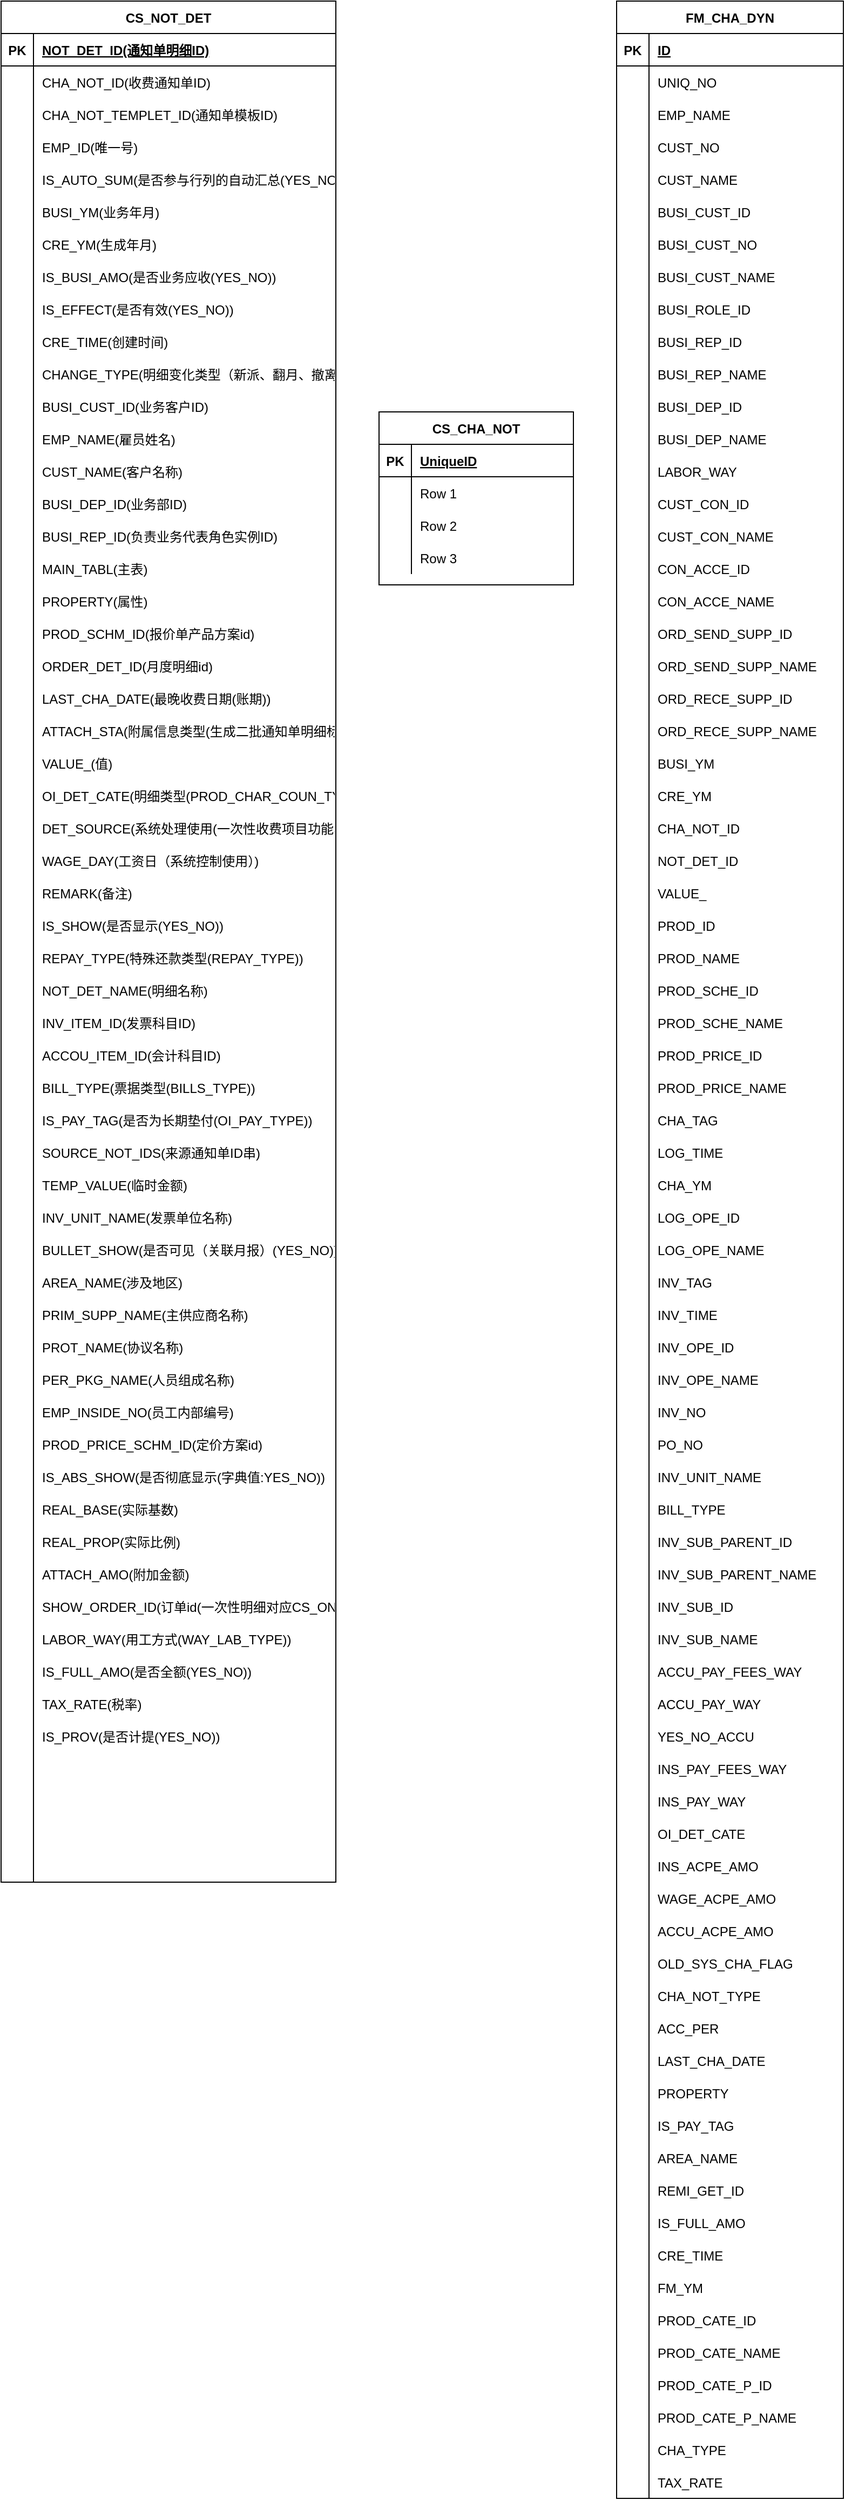 <mxfile version="13.7.1" type="github">
  <diagram id="K_gJm94YP-M_Kc2MIBEv" name="Page-1">
    <mxGraphModel dx="2249" dy="772" grid="1" gridSize="10" guides="1" tooltips="1" connect="1" arrows="1" fold="1" page="1" pageScale="1" pageWidth="827" pageHeight="1169" math="0" shadow="0">
      <root>
        <mxCell id="0" />
        <mxCell id="1" parent="0" />
        <mxCell id="PEksmdlY59P0YD768jUj-330" value="CS_NOT_DET" style="shape=table;startSize=30;container=1;collapsible=1;childLayout=tableLayout;fixedRows=1;rowLines=0;fontStyle=1;align=center;resizeLast=1;" vertex="1" parent="1">
          <mxGeometry x="-740" y="70" width="310" height="1740" as="geometry" />
        </mxCell>
        <mxCell id="PEksmdlY59P0YD768jUj-331" value="" style="shape=partialRectangle;collapsible=0;dropTarget=0;pointerEvents=0;fillColor=none;top=0;left=0;bottom=1;right=0;points=[[0,0.5],[1,0.5]];portConstraint=eastwest;" vertex="1" parent="PEksmdlY59P0YD768jUj-330">
          <mxGeometry y="30" width="310" height="30" as="geometry" />
        </mxCell>
        <mxCell id="PEksmdlY59P0YD768jUj-332" value="PK" style="shape=partialRectangle;connectable=0;fillColor=none;top=0;left=0;bottom=0;right=0;fontStyle=1;overflow=hidden;" vertex="1" parent="PEksmdlY59P0YD768jUj-331">
          <mxGeometry width="30" height="30" as="geometry" />
        </mxCell>
        <mxCell id="PEksmdlY59P0YD768jUj-333" value="NOT_DET_ID(通知单明细ID)" style="shape=partialRectangle;connectable=0;fillColor=none;top=0;left=0;bottom=0;right=0;align=left;spacingLeft=6;fontStyle=5;overflow=hidden;" vertex="1" parent="PEksmdlY59P0YD768jUj-331">
          <mxGeometry x="30" width="280" height="30" as="geometry" />
        </mxCell>
        <mxCell id="PEksmdlY59P0YD768jUj-334" value="" style="shape=partialRectangle;collapsible=0;dropTarget=0;pointerEvents=0;fillColor=none;top=0;left=0;bottom=0;right=0;points=[[0,0.5],[1,0.5]];portConstraint=eastwest;" vertex="1" parent="PEksmdlY59P0YD768jUj-330">
          <mxGeometry y="60" width="310" height="30" as="geometry" />
        </mxCell>
        <mxCell id="PEksmdlY59P0YD768jUj-335" value="" style="shape=partialRectangle;connectable=0;fillColor=none;top=0;left=0;bottom=0;right=0;editable=1;overflow=hidden;" vertex="1" parent="PEksmdlY59P0YD768jUj-334">
          <mxGeometry width="30" height="30" as="geometry" />
        </mxCell>
        <mxCell id="PEksmdlY59P0YD768jUj-336" value="CHA_NOT_ID(收费通知单ID)" style="shape=partialRectangle;connectable=0;fillColor=none;top=0;left=0;bottom=0;right=0;align=left;spacingLeft=6;overflow=hidden;" vertex="1" parent="PEksmdlY59P0YD768jUj-334">
          <mxGeometry x="30" width="280" height="30" as="geometry" />
        </mxCell>
        <mxCell id="PEksmdlY59P0YD768jUj-337" value="" style="shape=partialRectangle;collapsible=0;dropTarget=0;pointerEvents=0;fillColor=none;top=0;left=0;bottom=0;right=0;points=[[0,0.5],[1,0.5]];portConstraint=eastwest;" vertex="1" parent="PEksmdlY59P0YD768jUj-330">
          <mxGeometry y="90" width="310" height="30" as="geometry" />
        </mxCell>
        <mxCell id="PEksmdlY59P0YD768jUj-338" value="" style="shape=partialRectangle;connectable=0;fillColor=none;top=0;left=0;bottom=0;right=0;editable=1;overflow=hidden;" vertex="1" parent="PEksmdlY59P0YD768jUj-337">
          <mxGeometry width="30" height="30" as="geometry" />
        </mxCell>
        <mxCell id="PEksmdlY59P0YD768jUj-339" value="CHA_NOT_TEMPLET_ID(通知单模板ID)" style="shape=partialRectangle;connectable=0;fillColor=none;top=0;left=0;bottom=0;right=0;align=left;spacingLeft=6;overflow=hidden;" vertex="1" parent="PEksmdlY59P0YD768jUj-337">
          <mxGeometry x="30" width="280" height="30" as="geometry" />
        </mxCell>
        <mxCell id="PEksmdlY59P0YD768jUj-340" value="" style="shape=partialRectangle;collapsible=0;dropTarget=0;pointerEvents=0;fillColor=none;top=0;left=0;bottom=0;right=0;points=[[0,0.5],[1,0.5]];portConstraint=eastwest;" vertex="1" parent="PEksmdlY59P0YD768jUj-330">
          <mxGeometry y="120" width="310" height="30" as="geometry" />
        </mxCell>
        <mxCell id="PEksmdlY59P0YD768jUj-341" value="" style="shape=partialRectangle;connectable=0;fillColor=none;top=0;left=0;bottom=0;right=0;editable=1;overflow=hidden;" vertex="1" parent="PEksmdlY59P0YD768jUj-340">
          <mxGeometry width="30" height="30" as="geometry" />
        </mxCell>
        <mxCell id="PEksmdlY59P0YD768jUj-342" value="EMP_ID(唯一号)" style="shape=partialRectangle;connectable=0;fillColor=none;top=0;left=0;bottom=0;right=0;align=left;spacingLeft=6;overflow=hidden;" vertex="1" parent="PEksmdlY59P0YD768jUj-340">
          <mxGeometry x="30" width="280" height="30" as="geometry" />
        </mxCell>
        <mxCell id="PEksmdlY59P0YD768jUj-394" style="shape=partialRectangle;collapsible=0;dropTarget=0;pointerEvents=0;fillColor=none;top=0;left=0;bottom=0;right=0;points=[[0,0.5],[1,0.5]];portConstraint=eastwest;" vertex="1" parent="PEksmdlY59P0YD768jUj-330">
          <mxGeometry y="150" width="310" height="30" as="geometry" />
        </mxCell>
        <mxCell id="PEksmdlY59P0YD768jUj-395" style="shape=partialRectangle;connectable=0;fillColor=none;top=0;left=0;bottom=0;right=0;editable=1;overflow=hidden;" vertex="1" parent="PEksmdlY59P0YD768jUj-394">
          <mxGeometry width="30" height="30" as="geometry" />
        </mxCell>
        <mxCell id="PEksmdlY59P0YD768jUj-396" value="IS_AUTO_SUM(是否参与行列的自动汇总(YES_NO))" style="shape=partialRectangle;connectable=0;fillColor=none;top=0;left=0;bottom=0;right=0;align=left;spacingLeft=6;overflow=hidden;" vertex="1" parent="PEksmdlY59P0YD768jUj-394">
          <mxGeometry x="30" width="280" height="30" as="geometry" />
        </mxCell>
        <mxCell id="PEksmdlY59P0YD768jUj-391" style="shape=partialRectangle;collapsible=0;dropTarget=0;pointerEvents=0;fillColor=none;top=0;left=0;bottom=0;right=0;points=[[0,0.5],[1,0.5]];portConstraint=eastwest;" vertex="1" parent="PEksmdlY59P0YD768jUj-330">
          <mxGeometry y="180" width="310" height="30" as="geometry" />
        </mxCell>
        <mxCell id="PEksmdlY59P0YD768jUj-392" style="shape=partialRectangle;connectable=0;fillColor=none;top=0;left=0;bottom=0;right=0;editable=1;overflow=hidden;" vertex="1" parent="PEksmdlY59P0YD768jUj-391">
          <mxGeometry width="30" height="30" as="geometry" />
        </mxCell>
        <mxCell id="PEksmdlY59P0YD768jUj-393" value="BUSI_YM(业务年月)" style="shape=partialRectangle;connectable=0;fillColor=none;top=0;left=0;bottom=0;right=0;align=left;spacingLeft=6;overflow=hidden;" vertex="1" parent="PEksmdlY59P0YD768jUj-391">
          <mxGeometry x="30" width="280" height="30" as="geometry" />
        </mxCell>
        <mxCell id="PEksmdlY59P0YD768jUj-388" style="shape=partialRectangle;collapsible=0;dropTarget=0;pointerEvents=0;fillColor=none;top=0;left=0;bottom=0;right=0;points=[[0,0.5],[1,0.5]];portConstraint=eastwest;" vertex="1" parent="PEksmdlY59P0YD768jUj-330">
          <mxGeometry y="210" width="310" height="30" as="geometry" />
        </mxCell>
        <mxCell id="PEksmdlY59P0YD768jUj-389" style="shape=partialRectangle;connectable=0;fillColor=none;top=0;left=0;bottom=0;right=0;editable=1;overflow=hidden;" vertex="1" parent="PEksmdlY59P0YD768jUj-388">
          <mxGeometry width="30" height="30" as="geometry" />
        </mxCell>
        <mxCell id="PEksmdlY59P0YD768jUj-390" value="CRE_YM(生成年月)" style="shape=partialRectangle;connectable=0;fillColor=none;top=0;left=0;bottom=0;right=0;align=left;spacingLeft=6;overflow=hidden;" vertex="1" parent="PEksmdlY59P0YD768jUj-388">
          <mxGeometry x="30" width="280" height="30" as="geometry" />
        </mxCell>
        <mxCell id="PEksmdlY59P0YD768jUj-385" style="shape=partialRectangle;collapsible=0;dropTarget=0;pointerEvents=0;fillColor=none;top=0;left=0;bottom=0;right=0;points=[[0,0.5],[1,0.5]];portConstraint=eastwest;" vertex="1" parent="PEksmdlY59P0YD768jUj-330">
          <mxGeometry y="240" width="310" height="30" as="geometry" />
        </mxCell>
        <mxCell id="PEksmdlY59P0YD768jUj-386" style="shape=partialRectangle;connectable=0;fillColor=none;top=0;left=0;bottom=0;right=0;editable=1;overflow=hidden;" vertex="1" parent="PEksmdlY59P0YD768jUj-385">
          <mxGeometry width="30" height="30" as="geometry" />
        </mxCell>
        <mxCell id="PEksmdlY59P0YD768jUj-387" value="IS_BUSI_AMO(是否业务应收(YES_NO))" style="shape=partialRectangle;connectable=0;fillColor=none;top=0;left=0;bottom=0;right=0;align=left;spacingLeft=6;overflow=hidden;" vertex="1" parent="PEksmdlY59P0YD768jUj-385">
          <mxGeometry x="30" width="280" height="30" as="geometry" />
        </mxCell>
        <mxCell id="PEksmdlY59P0YD768jUj-382" style="shape=partialRectangle;collapsible=0;dropTarget=0;pointerEvents=0;fillColor=none;top=0;left=0;bottom=0;right=0;points=[[0,0.5],[1,0.5]];portConstraint=eastwest;" vertex="1" parent="PEksmdlY59P0YD768jUj-330">
          <mxGeometry y="270" width="310" height="30" as="geometry" />
        </mxCell>
        <mxCell id="PEksmdlY59P0YD768jUj-383" style="shape=partialRectangle;connectable=0;fillColor=none;top=0;left=0;bottom=0;right=0;editable=1;overflow=hidden;" vertex="1" parent="PEksmdlY59P0YD768jUj-382">
          <mxGeometry width="30" height="30" as="geometry" />
        </mxCell>
        <mxCell id="PEksmdlY59P0YD768jUj-384" value="IS_EFFECT(是否有效(YES_NO))" style="shape=partialRectangle;connectable=0;fillColor=none;top=0;left=0;bottom=0;right=0;align=left;spacingLeft=6;overflow=hidden;" vertex="1" parent="PEksmdlY59P0YD768jUj-382">
          <mxGeometry x="30" width="280" height="30" as="geometry" />
        </mxCell>
        <mxCell id="PEksmdlY59P0YD768jUj-379" style="shape=partialRectangle;collapsible=0;dropTarget=0;pointerEvents=0;fillColor=none;top=0;left=0;bottom=0;right=0;points=[[0,0.5],[1,0.5]];portConstraint=eastwest;" vertex="1" parent="PEksmdlY59P0YD768jUj-330">
          <mxGeometry y="300" width="310" height="30" as="geometry" />
        </mxCell>
        <mxCell id="PEksmdlY59P0YD768jUj-380" style="shape=partialRectangle;connectable=0;fillColor=none;top=0;left=0;bottom=0;right=0;editable=1;overflow=hidden;" vertex="1" parent="PEksmdlY59P0YD768jUj-379">
          <mxGeometry width="30" height="30" as="geometry" />
        </mxCell>
        <mxCell id="PEksmdlY59P0YD768jUj-381" value="CRE_TIME(创建时间)" style="shape=partialRectangle;connectable=0;fillColor=none;top=0;left=0;bottom=0;right=0;align=left;spacingLeft=6;overflow=hidden;" vertex="1" parent="PEksmdlY59P0YD768jUj-379">
          <mxGeometry x="30" width="280" height="30" as="geometry" />
        </mxCell>
        <mxCell id="PEksmdlY59P0YD768jUj-376" style="shape=partialRectangle;collapsible=0;dropTarget=0;pointerEvents=0;fillColor=none;top=0;left=0;bottom=0;right=0;points=[[0,0.5],[1,0.5]];portConstraint=eastwest;" vertex="1" parent="PEksmdlY59P0YD768jUj-330">
          <mxGeometry y="330" width="310" height="30" as="geometry" />
        </mxCell>
        <mxCell id="PEksmdlY59P0YD768jUj-377" style="shape=partialRectangle;connectable=0;fillColor=none;top=0;left=0;bottom=0;right=0;editable=1;overflow=hidden;" vertex="1" parent="PEksmdlY59P0YD768jUj-376">
          <mxGeometry width="30" height="30" as="geometry" />
        </mxCell>
        <mxCell id="PEksmdlY59P0YD768jUj-378" value="CHANGE_TYPE(明细变化类型（新派、翻月、撤离、改费）(无字典值，目前字段值只有1))" style="shape=partialRectangle;connectable=0;fillColor=none;top=0;left=0;bottom=0;right=0;align=left;spacingLeft=6;overflow=hidden;" vertex="1" parent="PEksmdlY59P0YD768jUj-376">
          <mxGeometry x="30" width="280" height="30" as="geometry" />
        </mxCell>
        <mxCell id="PEksmdlY59P0YD768jUj-373" style="shape=partialRectangle;collapsible=0;dropTarget=0;pointerEvents=0;fillColor=none;top=0;left=0;bottom=0;right=0;points=[[0,0.5],[1,0.5]];portConstraint=eastwest;" vertex="1" parent="PEksmdlY59P0YD768jUj-330">
          <mxGeometry y="360" width="310" height="30" as="geometry" />
        </mxCell>
        <mxCell id="PEksmdlY59P0YD768jUj-374" style="shape=partialRectangle;connectable=0;fillColor=none;top=0;left=0;bottom=0;right=0;editable=1;overflow=hidden;" vertex="1" parent="PEksmdlY59P0YD768jUj-373">
          <mxGeometry width="30" height="30" as="geometry" />
        </mxCell>
        <mxCell id="PEksmdlY59P0YD768jUj-375" value="BUSI_CUST_ID(业务客户ID)" style="shape=partialRectangle;connectable=0;fillColor=none;top=0;left=0;bottom=0;right=0;align=left;spacingLeft=6;overflow=hidden;" vertex="1" parent="PEksmdlY59P0YD768jUj-373">
          <mxGeometry x="30" width="280" height="30" as="geometry" />
        </mxCell>
        <mxCell id="PEksmdlY59P0YD768jUj-370" style="shape=partialRectangle;collapsible=0;dropTarget=0;pointerEvents=0;fillColor=none;top=0;left=0;bottom=0;right=0;points=[[0,0.5],[1,0.5]];portConstraint=eastwest;" vertex="1" parent="PEksmdlY59P0YD768jUj-330">
          <mxGeometry y="390" width="310" height="30" as="geometry" />
        </mxCell>
        <mxCell id="PEksmdlY59P0YD768jUj-371" style="shape=partialRectangle;connectable=0;fillColor=none;top=0;left=0;bottom=0;right=0;editable=1;overflow=hidden;" vertex="1" parent="PEksmdlY59P0YD768jUj-370">
          <mxGeometry width="30" height="30" as="geometry" />
        </mxCell>
        <mxCell id="PEksmdlY59P0YD768jUj-372" value="EMP_NAME(雇员姓名)" style="shape=partialRectangle;connectable=0;fillColor=none;top=0;left=0;bottom=0;right=0;align=left;spacingLeft=6;overflow=hidden;" vertex="1" parent="PEksmdlY59P0YD768jUj-370">
          <mxGeometry x="30" width="280" height="30" as="geometry" />
        </mxCell>
        <mxCell id="PEksmdlY59P0YD768jUj-367" style="shape=partialRectangle;collapsible=0;dropTarget=0;pointerEvents=0;fillColor=none;top=0;left=0;bottom=0;right=0;points=[[0,0.5],[1,0.5]];portConstraint=eastwest;" vertex="1" parent="PEksmdlY59P0YD768jUj-330">
          <mxGeometry y="420" width="310" height="30" as="geometry" />
        </mxCell>
        <mxCell id="PEksmdlY59P0YD768jUj-368" style="shape=partialRectangle;connectable=0;fillColor=none;top=0;left=0;bottom=0;right=0;editable=1;overflow=hidden;" vertex="1" parent="PEksmdlY59P0YD768jUj-367">
          <mxGeometry width="30" height="30" as="geometry" />
        </mxCell>
        <mxCell id="PEksmdlY59P0YD768jUj-369" value="CUST_NAME(客户名称)" style="shape=partialRectangle;connectable=0;fillColor=none;top=0;left=0;bottom=0;right=0;align=left;spacingLeft=6;overflow=hidden;" vertex="1" parent="PEksmdlY59P0YD768jUj-367">
          <mxGeometry x="30" width="280" height="30" as="geometry" />
        </mxCell>
        <mxCell id="PEksmdlY59P0YD768jUj-364" style="shape=partialRectangle;collapsible=0;dropTarget=0;pointerEvents=0;fillColor=none;top=0;left=0;bottom=0;right=0;points=[[0,0.5],[1,0.5]];portConstraint=eastwest;" vertex="1" parent="PEksmdlY59P0YD768jUj-330">
          <mxGeometry y="450" width="310" height="30" as="geometry" />
        </mxCell>
        <mxCell id="PEksmdlY59P0YD768jUj-365" style="shape=partialRectangle;connectable=0;fillColor=none;top=0;left=0;bottom=0;right=0;editable=1;overflow=hidden;" vertex="1" parent="PEksmdlY59P0YD768jUj-364">
          <mxGeometry width="30" height="30" as="geometry" />
        </mxCell>
        <mxCell id="PEksmdlY59P0YD768jUj-366" value="BUSI_DEP_ID(业务部ID)" style="shape=partialRectangle;connectable=0;fillColor=none;top=0;left=0;bottom=0;right=0;align=left;spacingLeft=6;overflow=hidden;" vertex="1" parent="PEksmdlY59P0YD768jUj-364">
          <mxGeometry x="30" width="280" height="30" as="geometry" />
        </mxCell>
        <mxCell id="PEksmdlY59P0YD768jUj-361" style="shape=partialRectangle;collapsible=0;dropTarget=0;pointerEvents=0;fillColor=none;top=0;left=0;bottom=0;right=0;points=[[0,0.5],[1,0.5]];portConstraint=eastwest;" vertex="1" parent="PEksmdlY59P0YD768jUj-330">
          <mxGeometry y="480" width="310" height="30" as="geometry" />
        </mxCell>
        <mxCell id="PEksmdlY59P0YD768jUj-362" style="shape=partialRectangle;connectable=0;fillColor=none;top=0;left=0;bottom=0;right=0;editable=1;overflow=hidden;" vertex="1" parent="PEksmdlY59P0YD768jUj-361">
          <mxGeometry width="30" height="30" as="geometry" />
        </mxCell>
        <mxCell id="PEksmdlY59P0YD768jUj-363" value="BUSI_REP_ID(负责业务代表角色实例ID)" style="shape=partialRectangle;connectable=0;fillColor=none;top=0;left=0;bottom=0;right=0;align=left;spacingLeft=6;overflow=hidden;" vertex="1" parent="PEksmdlY59P0YD768jUj-361">
          <mxGeometry x="30" width="280" height="30" as="geometry" />
        </mxCell>
        <mxCell id="PEksmdlY59P0YD768jUj-358" style="shape=partialRectangle;collapsible=0;dropTarget=0;pointerEvents=0;fillColor=none;top=0;left=0;bottom=0;right=0;points=[[0,0.5],[1,0.5]];portConstraint=eastwest;" vertex="1" parent="PEksmdlY59P0YD768jUj-330">
          <mxGeometry y="510" width="310" height="30" as="geometry" />
        </mxCell>
        <mxCell id="PEksmdlY59P0YD768jUj-359" style="shape=partialRectangle;connectable=0;fillColor=none;top=0;left=0;bottom=0;right=0;editable=1;overflow=hidden;" vertex="1" parent="PEksmdlY59P0YD768jUj-358">
          <mxGeometry width="30" height="30" as="geometry" />
        </mxCell>
        <mxCell id="PEksmdlY59P0YD768jUj-360" value="MAIN_TABL(主表)" style="shape=partialRectangle;connectable=0;fillColor=none;top=0;left=0;bottom=0;right=0;align=left;spacingLeft=6;overflow=hidden;" vertex="1" parent="PEksmdlY59P0YD768jUj-358">
          <mxGeometry x="30" width="280" height="30" as="geometry" />
        </mxCell>
        <mxCell id="PEksmdlY59P0YD768jUj-355" style="shape=partialRectangle;collapsible=0;dropTarget=0;pointerEvents=0;fillColor=none;top=0;left=0;bottom=0;right=0;points=[[0,0.5],[1,0.5]];portConstraint=eastwest;" vertex="1" parent="PEksmdlY59P0YD768jUj-330">
          <mxGeometry y="540" width="310" height="30" as="geometry" />
        </mxCell>
        <mxCell id="PEksmdlY59P0YD768jUj-356" style="shape=partialRectangle;connectable=0;fillColor=none;top=0;left=0;bottom=0;right=0;editable=1;overflow=hidden;" vertex="1" parent="PEksmdlY59P0YD768jUj-355">
          <mxGeometry width="30" height="30" as="geometry" />
        </mxCell>
        <mxCell id="PEksmdlY59P0YD768jUj-357" value="PROPERTY(属性)" style="shape=partialRectangle;connectable=0;fillColor=none;top=0;left=0;bottom=0;right=0;align=left;spacingLeft=6;overflow=hidden;" vertex="1" parent="PEksmdlY59P0YD768jUj-355">
          <mxGeometry x="30" width="280" height="30" as="geometry" />
        </mxCell>
        <mxCell id="PEksmdlY59P0YD768jUj-418" style="shape=partialRectangle;collapsible=0;dropTarget=0;pointerEvents=0;fillColor=none;top=0;left=0;bottom=0;right=0;points=[[0,0.5],[1,0.5]];portConstraint=eastwest;" vertex="1" parent="PEksmdlY59P0YD768jUj-330">
          <mxGeometry y="570" width="310" height="30" as="geometry" />
        </mxCell>
        <mxCell id="PEksmdlY59P0YD768jUj-419" style="shape=partialRectangle;connectable=0;fillColor=none;top=0;left=0;bottom=0;right=0;editable=1;overflow=hidden;" vertex="1" parent="PEksmdlY59P0YD768jUj-418">
          <mxGeometry width="30" height="30" as="geometry" />
        </mxCell>
        <mxCell id="PEksmdlY59P0YD768jUj-420" value="PROD_SCHM_ID(报价单产品方案id)" style="shape=partialRectangle;connectable=0;fillColor=none;top=0;left=0;bottom=0;right=0;align=left;spacingLeft=6;overflow=hidden;" vertex="1" parent="PEksmdlY59P0YD768jUj-418">
          <mxGeometry x="30" width="280" height="30" as="geometry" />
        </mxCell>
        <mxCell id="PEksmdlY59P0YD768jUj-415" style="shape=partialRectangle;collapsible=0;dropTarget=0;pointerEvents=0;fillColor=none;top=0;left=0;bottom=0;right=0;points=[[0,0.5],[1,0.5]];portConstraint=eastwest;" vertex="1" parent="PEksmdlY59P0YD768jUj-330">
          <mxGeometry y="600" width="310" height="30" as="geometry" />
        </mxCell>
        <mxCell id="PEksmdlY59P0YD768jUj-416" style="shape=partialRectangle;connectable=0;fillColor=none;top=0;left=0;bottom=0;right=0;editable=1;overflow=hidden;" vertex="1" parent="PEksmdlY59P0YD768jUj-415">
          <mxGeometry width="30" height="30" as="geometry" />
        </mxCell>
        <mxCell id="PEksmdlY59P0YD768jUj-417" value="ORDER_DET_ID(月度明细id)" style="shape=partialRectangle;connectable=0;fillColor=none;top=0;left=0;bottom=0;right=0;align=left;spacingLeft=6;overflow=hidden;" vertex="1" parent="PEksmdlY59P0YD768jUj-415">
          <mxGeometry x="30" width="280" height="30" as="geometry" />
        </mxCell>
        <mxCell id="PEksmdlY59P0YD768jUj-412" style="shape=partialRectangle;collapsible=0;dropTarget=0;pointerEvents=0;fillColor=none;top=0;left=0;bottom=0;right=0;points=[[0,0.5],[1,0.5]];portConstraint=eastwest;" vertex="1" parent="PEksmdlY59P0YD768jUj-330">
          <mxGeometry y="630" width="310" height="30" as="geometry" />
        </mxCell>
        <mxCell id="PEksmdlY59P0YD768jUj-413" style="shape=partialRectangle;connectable=0;fillColor=none;top=0;left=0;bottom=0;right=0;editable=1;overflow=hidden;" vertex="1" parent="PEksmdlY59P0YD768jUj-412">
          <mxGeometry width="30" height="30" as="geometry" />
        </mxCell>
        <mxCell id="PEksmdlY59P0YD768jUj-414" value="LAST_CHA_DATE(最晚收费日期(账期))" style="shape=partialRectangle;connectable=0;fillColor=none;top=0;left=0;bottom=0;right=0;align=left;spacingLeft=6;overflow=hidden;" vertex="1" parent="PEksmdlY59P0YD768jUj-412">
          <mxGeometry x="30" width="280" height="30" as="geometry" />
        </mxCell>
        <mxCell id="PEksmdlY59P0YD768jUj-409" style="shape=partialRectangle;collapsible=0;dropTarget=0;pointerEvents=0;fillColor=none;top=0;left=0;bottom=0;right=0;points=[[0,0.5],[1,0.5]];portConstraint=eastwest;" vertex="1" parent="PEksmdlY59P0YD768jUj-330">
          <mxGeometry y="660" width="310" height="30" as="geometry" />
        </mxCell>
        <mxCell id="PEksmdlY59P0YD768jUj-410" style="shape=partialRectangle;connectable=0;fillColor=none;top=0;left=0;bottom=0;right=0;editable=1;overflow=hidden;" vertex="1" parent="PEksmdlY59P0YD768jUj-409">
          <mxGeometry width="30" height="30" as="geometry" />
        </mxCell>
        <mxCell id="PEksmdlY59P0YD768jUj-411" value="ATTACH_STA(附属信息类型(生成二批通知单明细标示)(无字典值，存储中默认赋值1，目前字段值有1和0))" style="shape=partialRectangle;connectable=0;fillColor=none;top=0;left=0;bottom=0;right=0;align=left;spacingLeft=6;overflow=hidden;" vertex="1" parent="PEksmdlY59P0YD768jUj-409">
          <mxGeometry x="30" width="280" height="30" as="geometry" />
        </mxCell>
        <mxCell id="PEksmdlY59P0YD768jUj-406" style="shape=partialRectangle;collapsible=0;dropTarget=0;pointerEvents=0;fillColor=none;top=0;left=0;bottom=0;right=0;points=[[0,0.5],[1,0.5]];portConstraint=eastwest;" vertex="1" parent="PEksmdlY59P0YD768jUj-330">
          <mxGeometry y="690" width="310" height="30" as="geometry" />
        </mxCell>
        <mxCell id="PEksmdlY59P0YD768jUj-407" style="shape=partialRectangle;connectable=0;fillColor=none;top=0;left=0;bottom=0;right=0;editable=1;overflow=hidden;" vertex="1" parent="PEksmdlY59P0YD768jUj-406">
          <mxGeometry width="30" height="30" as="geometry" />
        </mxCell>
        <mxCell id="PEksmdlY59P0YD768jUj-408" value="VALUE_(值)" style="shape=partialRectangle;connectable=0;fillColor=none;top=0;left=0;bottom=0;right=0;align=left;spacingLeft=6;overflow=hidden;" vertex="1" parent="PEksmdlY59P0YD768jUj-406">
          <mxGeometry x="30" width="280" height="30" as="geometry" />
        </mxCell>
        <mxCell id="PEksmdlY59P0YD768jUj-403" style="shape=partialRectangle;collapsible=0;dropTarget=0;pointerEvents=0;fillColor=none;top=0;left=0;bottom=0;right=0;points=[[0,0.5],[1,0.5]];portConstraint=eastwest;" vertex="1" parent="PEksmdlY59P0YD768jUj-330">
          <mxGeometry y="720" width="310" height="30" as="geometry" />
        </mxCell>
        <mxCell id="PEksmdlY59P0YD768jUj-404" style="shape=partialRectangle;connectable=0;fillColor=none;top=0;left=0;bottom=0;right=0;editable=1;overflow=hidden;" vertex="1" parent="PEksmdlY59P0YD768jUj-403">
          <mxGeometry width="30" height="30" as="geometry" />
        </mxCell>
        <mxCell id="PEksmdlY59P0YD768jUj-405" value="OI_DET_CATE(明细类型(PROD_CHAR_COUN_TYPE))" style="shape=partialRectangle;connectable=0;fillColor=none;top=0;left=0;bottom=0;right=0;align=left;spacingLeft=6;overflow=hidden;" vertex="1" parent="PEksmdlY59P0YD768jUj-403">
          <mxGeometry x="30" width="280" height="30" as="geometry" />
        </mxCell>
        <mxCell id="PEksmdlY59P0YD768jUj-400" style="shape=partialRectangle;collapsible=0;dropTarget=0;pointerEvents=0;fillColor=none;top=0;left=0;bottom=0;right=0;points=[[0,0.5],[1,0.5]];portConstraint=eastwest;" vertex="1" parent="PEksmdlY59P0YD768jUj-330">
          <mxGeometry y="750" width="310" height="30" as="geometry" />
        </mxCell>
        <mxCell id="PEksmdlY59P0YD768jUj-401" style="shape=partialRectangle;connectable=0;fillColor=none;top=0;left=0;bottom=0;right=0;editable=1;overflow=hidden;" vertex="1" parent="PEksmdlY59P0YD768jUj-400">
          <mxGeometry width="30" height="30" as="geometry" />
        </mxCell>
        <mxCell id="PEksmdlY59P0YD768jUj-402" value="DET_SOURCE(系统处理使用(一次性收费项目功能、订单明细、特殊补缴明细)(CHA_NOT_TYPE))" style="shape=partialRectangle;connectable=0;fillColor=none;top=0;left=0;bottom=0;right=0;align=left;spacingLeft=6;overflow=hidden;" vertex="1" parent="PEksmdlY59P0YD768jUj-400">
          <mxGeometry x="30" width="280" height="30" as="geometry" />
        </mxCell>
        <mxCell id="PEksmdlY59P0YD768jUj-397" style="shape=partialRectangle;collapsible=0;dropTarget=0;pointerEvents=0;fillColor=none;top=0;left=0;bottom=0;right=0;points=[[0,0.5],[1,0.5]];portConstraint=eastwest;" vertex="1" parent="PEksmdlY59P0YD768jUj-330">
          <mxGeometry y="780" width="310" height="30" as="geometry" />
        </mxCell>
        <mxCell id="PEksmdlY59P0YD768jUj-398" style="shape=partialRectangle;connectable=0;fillColor=none;top=0;left=0;bottom=0;right=0;editable=1;overflow=hidden;" vertex="1" parent="PEksmdlY59P0YD768jUj-397">
          <mxGeometry width="30" height="30" as="geometry" />
        </mxCell>
        <mxCell id="PEksmdlY59P0YD768jUj-399" value="WAGE_DAY(工资日（系统控制使用）)" style="shape=partialRectangle;connectable=0;fillColor=none;top=0;left=0;bottom=0;right=0;align=left;spacingLeft=6;overflow=hidden;" vertex="1" parent="PEksmdlY59P0YD768jUj-397">
          <mxGeometry x="30" width="280" height="30" as="geometry" />
        </mxCell>
        <mxCell id="PEksmdlY59P0YD768jUj-352" style="shape=partialRectangle;collapsible=0;dropTarget=0;pointerEvents=0;fillColor=none;top=0;left=0;bottom=0;right=0;points=[[0,0.5],[1,0.5]];portConstraint=eastwest;" vertex="1" parent="PEksmdlY59P0YD768jUj-330">
          <mxGeometry y="810" width="310" height="30" as="geometry" />
        </mxCell>
        <mxCell id="PEksmdlY59P0YD768jUj-353" style="shape=partialRectangle;connectable=0;fillColor=none;top=0;left=0;bottom=0;right=0;editable=1;overflow=hidden;" vertex="1" parent="PEksmdlY59P0YD768jUj-352">
          <mxGeometry width="30" height="30" as="geometry" />
        </mxCell>
        <mxCell id="PEksmdlY59P0YD768jUj-354" value="REMARK(备注)" style="shape=partialRectangle;connectable=0;fillColor=none;top=0;left=0;bottom=0;right=0;align=left;spacingLeft=6;overflow=hidden;" vertex="1" parent="PEksmdlY59P0YD768jUj-352">
          <mxGeometry x="30" width="280" height="30" as="geometry" />
        </mxCell>
        <mxCell id="PEksmdlY59P0YD768jUj-349" style="shape=partialRectangle;collapsible=0;dropTarget=0;pointerEvents=0;fillColor=none;top=0;left=0;bottom=0;right=0;points=[[0,0.5],[1,0.5]];portConstraint=eastwest;" vertex="1" parent="PEksmdlY59P0YD768jUj-330">
          <mxGeometry y="840" width="310" height="30" as="geometry" />
        </mxCell>
        <mxCell id="PEksmdlY59P0YD768jUj-350" style="shape=partialRectangle;connectable=0;fillColor=none;top=0;left=0;bottom=0;right=0;editable=1;overflow=hidden;" vertex="1" parent="PEksmdlY59P0YD768jUj-349">
          <mxGeometry width="30" height="30" as="geometry" />
        </mxCell>
        <mxCell id="PEksmdlY59P0YD768jUj-351" value="IS_SHOW(是否显示(YES_NO))" style="shape=partialRectangle;connectable=0;fillColor=none;top=0;left=0;bottom=0;right=0;align=left;spacingLeft=6;overflow=hidden;" vertex="1" parent="PEksmdlY59P0YD768jUj-349">
          <mxGeometry x="30" width="280" height="30" as="geometry" />
        </mxCell>
        <mxCell id="PEksmdlY59P0YD768jUj-346" style="shape=partialRectangle;collapsible=0;dropTarget=0;pointerEvents=0;fillColor=none;top=0;left=0;bottom=0;right=0;points=[[0,0.5],[1,0.5]];portConstraint=eastwest;" vertex="1" parent="PEksmdlY59P0YD768jUj-330">
          <mxGeometry y="870" width="310" height="30" as="geometry" />
        </mxCell>
        <mxCell id="PEksmdlY59P0YD768jUj-347" style="shape=partialRectangle;connectable=0;fillColor=none;top=0;left=0;bottom=0;right=0;editable=1;overflow=hidden;" vertex="1" parent="PEksmdlY59P0YD768jUj-346">
          <mxGeometry width="30" height="30" as="geometry" />
        </mxCell>
        <mxCell id="PEksmdlY59P0YD768jUj-348" value="REPAY_TYPE(特殊还款类型(REPAY_TYPE))" style="shape=partialRectangle;connectable=0;fillColor=none;top=0;left=0;bottom=0;right=0;align=left;spacingLeft=6;overflow=hidden;" vertex="1" parent="PEksmdlY59P0YD768jUj-346">
          <mxGeometry x="30" width="280" height="30" as="geometry" />
        </mxCell>
        <mxCell id="PEksmdlY59P0YD768jUj-502" style="shape=partialRectangle;collapsible=0;dropTarget=0;pointerEvents=0;fillColor=none;top=0;left=0;bottom=0;right=0;points=[[0,0.5],[1,0.5]];portConstraint=eastwest;" vertex="1" parent="PEksmdlY59P0YD768jUj-330">
          <mxGeometry y="900" width="310" height="30" as="geometry" />
        </mxCell>
        <mxCell id="PEksmdlY59P0YD768jUj-503" style="shape=partialRectangle;connectable=0;fillColor=none;top=0;left=0;bottom=0;right=0;editable=1;overflow=hidden;" vertex="1" parent="PEksmdlY59P0YD768jUj-502">
          <mxGeometry width="30" height="30" as="geometry" />
        </mxCell>
        <mxCell id="PEksmdlY59P0YD768jUj-504" value="NOT_DET_NAME(明细名称)" style="shape=partialRectangle;connectable=0;fillColor=none;top=0;left=0;bottom=0;right=0;align=left;spacingLeft=6;overflow=hidden;" vertex="1" parent="PEksmdlY59P0YD768jUj-502">
          <mxGeometry x="30" width="280" height="30" as="geometry" />
        </mxCell>
        <mxCell id="PEksmdlY59P0YD768jUj-499" style="shape=partialRectangle;collapsible=0;dropTarget=0;pointerEvents=0;fillColor=none;top=0;left=0;bottom=0;right=0;points=[[0,0.5],[1,0.5]];portConstraint=eastwest;" vertex="1" parent="PEksmdlY59P0YD768jUj-330">
          <mxGeometry y="930" width="310" height="30" as="geometry" />
        </mxCell>
        <mxCell id="PEksmdlY59P0YD768jUj-500" style="shape=partialRectangle;connectable=0;fillColor=none;top=0;left=0;bottom=0;right=0;editable=1;overflow=hidden;" vertex="1" parent="PEksmdlY59P0YD768jUj-499">
          <mxGeometry width="30" height="30" as="geometry" />
        </mxCell>
        <mxCell id="PEksmdlY59P0YD768jUj-501" value="INV_ITEM_ID(发票科目ID)" style="shape=partialRectangle;connectable=0;fillColor=none;top=0;left=0;bottom=0;right=0;align=left;spacingLeft=6;overflow=hidden;" vertex="1" parent="PEksmdlY59P0YD768jUj-499">
          <mxGeometry x="30" width="280" height="30" as="geometry" />
        </mxCell>
        <mxCell id="PEksmdlY59P0YD768jUj-496" style="shape=partialRectangle;collapsible=0;dropTarget=0;pointerEvents=0;fillColor=none;top=0;left=0;bottom=0;right=0;points=[[0,0.5],[1,0.5]];portConstraint=eastwest;" vertex="1" parent="PEksmdlY59P0YD768jUj-330">
          <mxGeometry y="960" width="310" height="30" as="geometry" />
        </mxCell>
        <mxCell id="PEksmdlY59P0YD768jUj-497" style="shape=partialRectangle;connectable=0;fillColor=none;top=0;left=0;bottom=0;right=0;editable=1;overflow=hidden;" vertex="1" parent="PEksmdlY59P0YD768jUj-496">
          <mxGeometry width="30" height="30" as="geometry" />
        </mxCell>
        <mxCell id="PEksmdlY59P0YD768jUj-498" value="ACCOU_ITEM_ID(会计科目ID)" style="shape=partialRectangle;connectable=0;fillColor=none;top=0;left=0;bottom=0;right=0;align=left;spacingLeft=6;overflow=hidden;" vertex="1" parent="PEksmdlY59P0YD768jUj-496">
          <mxGeometry x="30" width="280" height="30" as="geometry" />
        </mxCell>
        <mxCell id="PEksmdlY59P0YD768jUj-493" style="shape=partialRectangle;collapsible=0;dropTarget=0;pointerEvents=0;fillColor=none;top=0;left=0;bottom=0;right=0;points=[[0,0.5],[1,0.5]];portConstraint=eastwest;" vertex="1" parent="PEksmdlY59P0YD768jUj-330">
          <mxGeometry y="990" width="310" height="30" as="geometry" />
        </mxCell>
        <mxCell id="PEksmdlY59P0YD768jUj-494" style="shape=partialRectangle;connectable=0;fillColor=none;top=0;left=0;bottom=0;right=0;editable=1;overflow=hidden;" vertex="1" parent="PEksmdlY59P0YD768jUj-493">
          <mxGeometry width="30" height="30" as="geometry" />
        </mxCell>
        <mxCell id="PEksmdlY59P0YD768jUj-495" value="BILL_TYPE(票据类型(BILLS_TYPE))" style="shape=partialRectangle;connectable=0;fillColor=none;top=0;left=0;bottom=0;right=0;align=left;spacingLeft=6;overflow=hidden;" vertex="1" parent="PEksmdlY59P0YD768jUj-493">
          <mxGeometry x="30" width="280" height="30" as="geometry" />
        </mxCell>
        <mxCell id="PEksmdlY59P0YD768jUj-490" style="shape=partialRectangle;collapsible=0;dropTarget=0;pointerEvents=0;fillColor=none;top=0;left=0;bottom=0;right=0;points=[[0,0.5],[1,0.5]];portConstraint=eastwest;" vertex="1" parent="PEksmdlY59P0YD768jUj-330">
          <mxGeometry y="1020" width="310" height="30" as="geometry" />
        </mxCell>
        <mxCell id="PEksmdlY59P0YD768jUj-491" style="shape=partialRectangle;connectable=0;fillColor=none;top=0;left=0;bottom=0;right=0;editable=1;overflow=hidden;" vertex="1" parent="PEksmdlY59P0YD768jUj-490">
          <mxGeometry width="30" height="30" as="geometry" />
        </mxCell>
        <mxCell id="PEksmdlY59P0YD768jUj-492" value="IS_PAY_TAG(是否为长期垫付(OI_PAY_TYPE))" style="shape=partialRectangle;connectable=0;fillColor=none;top=0;left=0;bottom=0;right=0;align=left;spacingLeft=6;overflow=hidden;" vertex="1" parent="PEksmdlY59P0YD768jUj-490">
          <mxGeometry x="30" width="280" height="30" as="geometry" />
        </mxCell>
        <mxCell id="PEksmdlY59P0YD768jUj-487" style="shape=partialRectangle;collapsible=0;dropTarget=0;pointerEvents=0;fillColor=none;top=0;left=0;bottom=0;right=0;points=[[0,0.5],[1,0.5]];portConstraint=eastwest;" vertex="1" parent="PEksmdlY59P0YD768jUj-330">
          <mxGeometry y="1050" width="310" height="30" as="geometry" />
        </mxCell>
        <mxCell id="PEksmdlY59P0YD768jUj-488" style="shape=partialRectangle;connectable=0;fillColor=none;top=0;left=0;bottom=0;right=0;editable=1;overflow=hidden;" vertex="1" parent="PEksmdlY59P0YD768jUj-487">
          <mxGeometry width="30" height="30" as="geometry" />
        </mxCell>
        <mxCell id="PEksmdlY59P0YD768jUj-489" value="SOURCE_NOT_IDS(来源通知单ID串)" style="shape=partialRectangle;connectable=0;fillColor=none;top=0;left=0;bottom=0;right=0;align=left;spacingLeft=6;overflow=hidden;" vertex="1" parent="PEksmdlY59P0YD768jUj-487">
          <mxGeometry x="30" width="280" height="30" as="geometry" />
        </mxCell>
        <mxCell id="PEksmdlY59P0YD768jUj-484" style="shape=partialRectangle;collapsible=0;dropTarget=0;pointerEvents=0;fillColor=none;top=0;left=0;bottom=0;right=0;points=[[0,0.5],[1,0.5]];portConstraint=eastwest;" vertex="1" parent="PEksmdlY59P0YD768jUj-330">
          <mxGeometry y="1080" width="310" height="30" as="geometry" />
        </mxCell>
        <mxCell id="PEksmdlY59P0YD768jUj-485" style="shape=partialRectangle;connectable=0;fillColor=none;top=0;left=0;bottom=0;right=0;editable=1;overflow=hidden;" vertex="1" parent="PEksmdlY59P0YD768jUj-484">
          <mxGeometry width="30" height="30" as="geometry" />
        </mxCell>
        <mxCell id="PEksmdlY59P0YD768jUj-486" value="TEMP_VALUE(临时金额)" style="shape=partialRectangle;connectable=0;fillColor=none;top=0;left=0;bottom=0;right=0;align=left;spacingLeft=6;overflow=hidden;" vertex="1" parent="PEksmdlY59P0YD768jUj-484">
          <mxGeometry x="30" width="280" height="30" as="geometry" />
        </mxCell>
        <mxCell id="PEksmdlY59P0YD768jUj-481" style="shape=partialRectangle;collapsible=0;dropTarget=0;pointerEvents=0;fillColor=none;top=0;left=0;bottom=0;right=0;points=[[0,0.5],[1,0.5]];portConstraint=eastwest;" vertex="1" parent="PEksmdlY59P0YD768jUj-330">
          <mxGeometry y="1110" width="310" height="30" as="geometry" />
        </mxCell>
        <mxCell id="PEksmdlY59P0YD768jUj-482" style="shape=partialRectangle;connectable=0;fillColor=none;top=0;left=0;bottom=0;right=0;editable=1;overflow=hidden;" vertex="1" parent="PEksmdlY59P0YD768jUj-481">
          <mxGeometry width="30" height="30" as="geometry" />
        </mxCell>
        <mxCell id="PEksmdlY59P0YD768jUj-483" value="INV_UNIT_NAME(发票单位名称)" style="shape=partialRectangle;connectable=0;fillColor=none;top=0;left=0;bottom=0;right=0;align=left;spacingLeft=6;overflow=hidden;" vertex="1" parent="PEksmdlY59P0YD768jUj-481">
          <mxGeometry x="30" width="280" height="30" as="geometry" />
        </mxCell>
        <mxCell id="PEksmdlY59P0YD768jUj-478" style="shape=partialRectangle;collapsible=0;dropTarget=0;pointerEvents=0;fillColor=none;top=0;left=0;bottom=0;right=0;points=[[0,0.5],[1,0.5]];portConstraint=eastwest;" vertex="1" parent="PEksmdlY59P0YD768jUj-330">
          <mxGeometry y="1140" width="310" height="30" as="geometry" />
        </mxCell>
        <mxCell id="PEksmdlY59P0YD768jUj-479" style="shape=partialRectangle;connectable=0;fillColor=none;top=0;left=0;bottom=0;right=0;editable=1;overflow=hidden;" vertex="1" parent="PEksmdlY59P0YD768jUj-478">
          <mxGeometry width="30" height="30" as="geometry" />
        </mxCell>
        <mxCell id="PEksmdlY59P0YD768jUj-480" value="BULLET_SHOW(是否可见（关联月报）(YES_NO))" style="shape=partialRectangle;connectable=0;fillColor=none;top=0;left=0;bottom=0;right=0;align=left;spacingLeft=6;overflow=hidden;" vertex="1" parent="PEksmdlY59P0YD768jUj-478">
          <mxGeometry x="30" width="280" height="30" as="geometry" />
        </mxCell>
        <mxCell id="PEksmdlY59P0YD768jUj-475" style="shape=partialRectangle;collapsible=0;dropTarget=0;pointerEvents=0;fillColor=none;top=0;left=0;bottom=0;right=0;points=[[0,0.5],[1,0.5]];portConstraint=eastwest;" vertex="1" parent="PEksmdlY59P0YD768jUj-330">
          <mxGeometry y="1170" width="310" height="30" as="geometry" />
        </mxCell>
        <mxCell id="PEksmdlY59P0YD768jUj-476" style="shape=partialRectangle;connectable=0;fillColor=none;top=0;left=0;bottom=0;right=0;editable=1;overflow=hidden;" vertex="1" parent="PEksmdlY59P0YD768jUj-475">
          <mxGeometry width="30" height="30" as="geometry" />
        </mxCell>
        <mxCell id="PEksmdlY59P0YD768jUj-477" value="AREA_NAME(涉及地区)" style="shape=partialRectangle;connectable=0;fillColor=none;top=0;left=0;bottom=0;right=0;align=left;spacingLeft=6;overflow=hidden;" vertex="1" parent="PEksmdlY59P0YD768jUj-475">
          <mxGeometry x="30" width="280" height="30" as="geometry" />
        </mxCell>
        <mxCell id="PEksmdlY59P0YD768jUj-472" style="shape=partialRectangle;collapsible=0;dropTarget=0;pointerEvents=0;fillColor=none;top=0;left=0;bottom=0;right=0;points=[[0,0.5],[1,0.5]];portConstraint=eastwest;" vertex="1" parent="PEksmdlY59P0YD768jUj-330">
          <mxGeometry y="1200" width="310" height="30" as="geometry" />
        </mxCell>
        <mxCell id="PEksmdlY59P0YD768jUj-473" style="shape=partialRectangle;connectable=0;fillColor=none;top=0;left=0;bottom=0;right=0;editable=1;overflow=hidden;" vertex="1" parent="PEksmdlY59P0YD768jUj-472">
          <mxGeometry width="30" height="30" as="geometry" />
        </mxCell>
        <mxCell id="PEksmdlY59P0YD768jUj-474" value="PRIM_SUPP_NAME(主供应商名称)" style="shape=partialRectangle;connectable=0;fillColor=none;top=0;left=0;bottom=0;right=0;align=left;spacingLeft=6;overflow=hidden;" vertex="1" parent="PEksmdlY59P0YD768jUj-472">
          <mxGeometry x="30" width="280" height="30" as="geometry" />
        </mxCell>
        <mxCell id="PEksmdlY59P0YD768jUj-469" style="shape=partialRectangle;collapsible=0;dropTarget=0;pointerEvents=0;fillColor=none;top=0;left=0;bottom=0;right=0;points=[[0,0.5],[1,0.5]];portConstraint=eastwest;" vertex="1" parent="PEksmdlY59P0YD768jUj-330">
          <mxGeometry y="1230" width="310" height="30" as="geometry" />
        </mxCell>
        <mxCell id="PEksmdlY59P0YD768jUj-470" style="shape=partialRectangle;connectable=0;fillColor=none;top=0;left=0;bottom=0;right=0;editable=1;overflow=hidden;" vertex="1" parent="PEksmdlY59P0YD768jUj-469">
          <mxGeometry width="30" height="30" as="geometry" />
        </mxCell>
        <mxCell id="PEksmdlY59P0YD768jUj-471" value="PROT_NAME(协议名称)" style="shape=partialRectangle;connectable=0;fillColor=none;top=0;left=0;bottom=0;right=0;align=left;spacingLeft=6;overflow=hidden;" vertex="1" parent="PEksmdlY59P0YD768jUj-469">
          <mxGeometry x="30" width="280" height="30" as="geometry" />
        </mxCell>
        <mxCell id="PEksmdlY59P0YD768jUj-466" style="shape=partialRectangle;collapsible=0;dropTarget=0;pointerEvents=0;fillColor=none;top=0;left=0;bottom=0;right=0;points=[[0,0.5],[1,0.5]];portConstraint=eastwest;" vertex="1" parent="PEksmdlY59P0YD768jUj-330">
          <mxGeometry y="1260" width="310" height="30" as="geometry" />
        </mxCell>
        <mxCell id="PEksmdlY59P0YD768jUj-467" style="shape=partialRectangle;connectable=0;fillColor=none;top=0;left=0;bottom=0;right=0;editable=1;overflow=hidden;" vertex="1" parent="PEksmdlY59P0YD768jUj-466">
          <mxGeometry width="30" height="30" as="geometry" />
        </mxCell>
        <mxCell id="PEksmdlY59P0YD768jUj-468" value="PER_PKG_NAME(人员组成名称)" style="shape=partialRectangle;connectable=0;fillColor=none;top=0;left=0;bottom=0;right=0;align=left;spacingLeft=6;overflow=hidden;" vertex="1" parent="PEksmdlY59P0YD768jUj-466">
          <mxGeometry x="30" width="280" height="30" as="geometry" />
        </mxCell>
        <mxCell id="PEksmdlY59P0YD768jUj-463" style="shape=partialRectangle;collapsible=0;dropTarget=0;pointerEvents=0;fillColor=none;top=0;left=0;bottom=0;right=0;points=[[0,0.5],[1,0.5]];portConstraint=eastwest;" vertex="1" parent="PEksmdlY59P0YD768jUj-330">
          <mxGeometry y="1290" width="310" height="30" as="geometry" />
        </mxCell>
        <mxCell id="PEksmdlY59P0YD768jUj-464" style="shape=partialRectangle;connectable=0;fillColor=none;top=0;left=0;bottom=0;right=0;editable=1;overflow=hidden;" vertex="1" parent="PEksmdlY59P0YD768jUj-463">
          <mxGeometry width="30" height="30" as="geometry" />
        </mxCell>
        <mxCell id="PEksmdlY59P0YD768jUj-465" value="EMP_INSIDE_NO(员工内部编号)" style="shape=partialRectangle;connectable=0;fillColor=none;top=0;left=0;bottom=0;right=0;align=left;spacingLeft=6;overflow=hidden;" vertex="1" parent="PEksmdlY59P0YD768jUj-463">
          <mxGeometry x="30" width="280" height="30" as="geometry" />
        </mxCell>
        <mxCell id="PEksmdlY59P0YD768jUj-460" style="shape=partialRectangle;collapsible=0;dropTarget=0;pointerEvents=0;fillColor=none;top=0;left=0;bottom=0;right=0;points=[[0,0.5],[1,0.5]];portConstraint=eastwest;" vertex="1" parent="PEksmdlY59P0YD768jUj-330">
          <mxGeometry y="1320" width="310" height="30" as="geometry" />
        </mxCell>
        <mxCell id="PEksmdlY59P0YD768jUj-461" style="shape=partialRectangle;connectable=0;fillColor=none;top=0;left=0;bottom=0;right=0;editable=1;overflow=hidden;" vertex="1" parent="PEksmdlY59P0YD768jUj-460">
          <mxGeometry width="30" height="30" as="geometry" />
        </mxCell>
        <mxCell id="PEksmdlY59P0YD768jUj-462" value="PROD_PRICE_SCHM_ID(定价方案id)" style="shape=partialRectangle;connectable=0;fillColor=none;top=0;left=0;bottom=0;right=0;align=left;spacingLeft=6;overflow=hidden;" vertex="1" parent="PEksmdlY59P0YD768jUj-460">
          <mxGeometry x="30" width="280" height="30" as="geometry" />
        </mxCell>
        <mxCell id="PEksmdlY59P0YD768jUj-457" style="shape=partialRectangle;collapsible=0;dropTarget=0;pointerEvents=0;fillColor=none;top=0;left=0;bottom=0;right=0;points=[[0,0.5],[1,0.5]];portConstraint=eastwest;" vertex="1" parent="PEksmdlY59P0YD768jUj-330">
          <mxGeometry y="1350" width="310" height="30" as="geometry" />
        </mxCell>
        <mxCell id="PEksmdlY59P0YD768jUj-458" style="shape=partialRectangle;connectable=0;fillColor=none;top=0;left=0;bottom=0;right=0;editable=1;overflow=hidden;" vertex="1" parent="PEksmdlY59P0YD768jUj-457">
          <mxGeometry width="30" height="30" as="geometry" />
        </mxCell>
        <mxCell id="PEksmdlY59P0YD768jUj-459" value="IS_ABS_SHOW(是否彻底显示(字典值:YES_NO))" style="shape=partialRectangle;connectable=0;fillColor=none;top=0;left=0;bottom=0;right=0;align=left;spacingLeft=6;overflow=hidden;" vertex="1" parent="PEksmdlY59P0YD768jUj-457">
          <mxGeometry x="30" width="280" height="30" as="geometry" />
        </mxCell>
        <mxCell id="PEksmdlY59P0YD768jUj-454" style="shape=partialRectangle;collapsible=0;dropTarget=0;pointerEvents=0;fillColor=none;top=0;left=0;bottom=0;right=0;points=[[0,0.5],[1,0.5]];portConstraint=eastwest;" vertex="1" parent="PEksmdlY59P0YD768jUj-330">
          <mxGeometry y="1380" width="310" height="30" as="geometry" />
        </mxCell>
        <mxCell id="PEksmdlY59P0YD768jUj-455" style="shape=partialRectangle;connectable=0;fillColor=none;top=0;left=0;bottom=0;right=0;editable=1;overflow=hidden;" vertex="1" parent="PEksmdlY59P0YD768jUj-454">
          <mxGeometry width="30" height="30" as="geometry" />
        </mxCell>
        <mxCell id="PEksmdlY59P0YD768jUj-456" value="REAL_BASE(实际基数)" style="shape=partialRectangle;connectable=0;fillColor=none;top=0;left=0;bottom=0;right=0;align=left;spacingLeft=6;overflow=hidden;" vertex="1" parent="PEksmdlY59P0YD768jUj-454">
          <mxGeometry x="30" width="280" height="30" as="geometry" />
        </mxCell>
        <mxCell id="PEksmdlY59P0YD768jUj-451" style="shape=partialRectangle;collapsible=0;dropTarget=0;pointerEvents=0;fillColor=none;top=0;left=0;bottom=0;right=0;points=[[0,0.5],[1,0.5]];portConstraint=eastwest;" vertex="1" parent="PEksmdlY59P0YD768jUj-330">
          <mxGeometry y="1410" width="310" height="30" as="geometry" />
        </mxCell>
        <mxCell id="PEksmdlY59P0YD768jUj-452" style="shape=partialRectangle;connectable=0;fillColor=none;top=0;left=0;bottom=0;right=0;editable=1;overflow=hidden;" vertex="1" parent="PEksmdlY59P0YD768jUj-451">
          <mxGeometry width="30" height="30" as="geometry" />
        </mxCell>
        <mxCell id="PEksmdlY59P0YD768jUj-453" value="REAL_PROP(实际比例)" style="shape=partialRectangle;connectable=0;fillColor=none;top=0;left=0;bottom=0;right=0;align=left;spacingLeft=6;overflow=hidden;" vertex="1" parent="PEksmdlY59P0YD768jUj-451">
          <mxGeometry x="30" width="280" height="30" as="geometry" />
        </mxCell>
        <mxCell id="PEksmdlY59P0YD768jUj-448" style="shape=partialRectangle;collapsible=0;dropTarget=0;pointerEvents=0;fillColor=none;top=0;left=0;bottom=0;right=0;points=[[0,0.5],[1,0.5]];portConstraint=eastwest;" vertex="1" parent="PEksmdlY59P0YD768jUj-330">
          <mxGeometry y="1440" width="310" height="30" as="geometry" />
        </mxCell>
        <mxCell id="PEksmdlY59P0YD768jUj-449" style="shape=partialRectangle;connectable=0;fillColor=none;top=0;left=0;bottom=0;right=0;editable=1;overflow=hidden;" vertex="1" parent="PEksmdlY59P0YD768jUj-448">
          <mxGeometry width="30" height="30" as="geometry" />
        </mxCell>
        <mxCell id="PEksmdlY59P0YD768jUj-450" value="ATTACH_AMO(附加金额)" style="shape=partialRectangle;connectable=0;fillColor=none;top=0;left=0;bottom=0;right=0;align=left;spacingLeft=6;overflow=hidden;" vertex="1" parent="PEksmdlY59P0YD768jUj-448">
          <mxGeometry x="30" width="280" height="30" as="geometry" />
        </mxCell>
        <mxCell id="PEksmdlY59P0YD768jUj-445" style="shape=partialRectangle;collapsible=0;dropTarget=0;pointerEvents=0;fillColor=none;top=0;left=0;bottom=0;right=0;points=[[0,0.5],[1,0.5]];portConstraint=eastwest;" vertex="1" parent="PEksmdlY59P0YD768jUj-330">
          <mxGeometry y="1470" width="310" height="30" as="geometry" />
        </mxCell>
        <mxCell id="PEksmdlY59P0YD768jUj-446" style="shape=partialRectangle;connectable=0;fillColor=none;top=0;left=0;bottom=0;right=0;editable=1;overflow=hidden;" vertex="1" parent="PEksmdlY59P0YD768jUj-445">
          <mxGeometry width="30" height="30" as="geometry" />
        </mxCell>
        <mxCell id="PEksmdlY59P0YD768jUj-447" value="SHOW_ORDER_ID(订单id(一次性明细对应CS_ONCE_CHAR.CS_ONCE_CHAR_ID 非一次性对应CS_ORDER.ORDER_ID))" style="shape=partialRectangle;connectable=0;fillColor=none;top=0;left=0;bottom=0;right=0;align=left;spacingLeft=6;overflow=hidden;" vertex="1" parent="PEksmdlY59P0YD768jUj-445">
          <mxGeometry x="30" width="280" height="30" as="geometry" />
        </mxCell>
        <mxCell id="PEksmdlY59P0YD768jUj-442" style="shape=partialRectangle;collapsible=0;dropTarget=0;pointerEvents=0;fillColor=none;top=0;left=0;bottom=0;right=0;points=[[0,0.5],[1,0.5]];portConstraint=eastwest;" vertex="1" parent="PEksmdlY59P0YD768jUj-330">
          <mxGeometry y="1500" width="310" height="30" as="geometry" />
        </mxCell>
        <mxCell id="PEksmdlY59P0YD768jUj-443" style="shape=partialRectangle;connectable=0;fillColor=none;top=0;left=0;bottom=0;right=0;editable=1;overflow=hidden;" vertex="1" parent="PEksmdlY59P0YD768jUj-442">
          <mxGeometry width="30" height="30" as="geometry" />
        </mxCell>
        <mxCell id="PEksmdlY59P0YD768jUj-444" value="LABOR_WAY(用工方式(WAY_LAB_TYPE))" style="shape=partialRectangle;connectable=0;fillColor=none;top=0;left=0;bottom=0;right=0;align=left;spacingLeft=6;overflow=hidden;" vertex="1" parent="PEksmdlY59P0YD768jUj-442">
          <mxGeometry x="30" width="280" height="30" as="geometry" />
        </mxCell>
        <mxCell id="PEksmdlY59P0YD768jUj-439" style="shape=partialRectangle;collapsible=0;dropTarget=0;pointerEvents=0;fillColor=none;top=0;left=0;bottom=0;right=0;points=[[0,0.5],[1,0.5]];portConstraint=eastwest;" vertex="1" parent="PEksmdlY59P0YD768jUj-330">
          <mxGeometry y="1530" width="310" height="30" as="geometry" />
        </mxCell>
        <mxCell id="PEksmdlY59P0YD768jUj-440" style="shape=partialRectangle;connectable=0;fillColor=none;top=0;left=0;bottom=0;right=0;editable=1;overflow=hidden;" vertex="1" parent="PEksmdlY59P0YD768jUj-439">
          <mxGeometry width="30" height="30" as="geometry" />
        </mxCell>
        <mxCell id="PEksmdlY59P0YD768jUj-441" value="IS_FULL_AMO(是否全额(YES_NO))" style="shape=partialRectangle;connectable=0;fillColor=none;top=0;left=0;bottom=0;right=0;align=left;spacingLeft=6;overflow=hidden;" vertex="1" parent="PEksmdlY59P0YD768jUj-439">
          <mxGeometry x="30" width="280" height="30" as="geometry" />
        </mxCell>
        <mxCell id="PEksmdlY59P0YD768jUj-436" style="shape=partialRectangle;collapsible=0;dropTarget=0;pointerEvents=0;fillColor=none;top=0;left=0;bottom=0;right=0;points=[[0,0.5],[1,0.5]];portConstraint=eastwest;" vertex="1" parent="PEksmdlY59P0YD768jUj-330">
          <mxGeometry y="1560" width="310" height="30" as="geometry" />
        </mxCell>
        <mxCell id="PEksmdlY59P0YD768jUj-437" style="shape=partialRectangle;connectable=0;fillColor=none;top=0;left=0;bottom=0;right=0;editable=1;overflow=hidden;" vertex="1" parent="PEksmdlY59P0YD768jUj-436">
          <mxGeometry width="30" height="30" as="geometry" />
        </mxCell>
        <mxCell id="PEksmdlY59P0YD768jUj-438" value="TAX_RATE(税率)" style="shape=partialRectangle;connectable=0;fillColor=none;top=0;left=0;bottom=0;right=0;align=left;spacingLeft=6;overflow=hidden;" vertex="1" parent="PEksmdlY59P0YD768jUj-436">
          <mxGeometry x="30" width="280" height="30" as="geometry" />
        </mxCell>
        <mxCell id="PEksmdlY59P0YD768jUj-433" style="shape=partialRectangle;collapsible=0;dropTarget=0;pointerEvents=0;fillColor=none;top=0;left=0;bottom=0;right=0;points=[[0,0.5],[1,0.5]];portConstraint=eastwest;" vertex="1" parent="PEksmdlY59P0YD768jUj-330">
          <mxGeometry y="1590" width="310" height="30" as="geometry" />
        </mxCell>
        <mxCell id="PEksmdlY59P0YD768jUj-434" style="shape=partialRectangle;connectable=0;fillColor=none;top=0;left=0;bottom=0;right=0;editable=1;overflow=hidden;" vertex="1" parent="PEksmdlY59P0YD768jUj-433">
          <mxGeometry width="30" height="30" as="geometry" />
        </mxCell>
        <mxCell id="PEksmdlY59P0YD768jUj-435" value="IS_PROV(是否计提(YES_NO))" style="shape=partialRectangle;connectable=0;fillColor=none;top=0;left=0;bottom=0;right=0;align=left;spacingLeft=6;overflow=hidden;" vertex="1" parent="PEksmdlY59P0YD768jUj-433">
          <mxGeometry x="30" width="280" height="30" as="geometry" />
        </mxCell>
        <mxCell id="PEksmdlY59P0YD768jUj-427" style="shape=partialRectangle;collapsible=0;dropTarget=0;pointerEvents=0;fillColor=none;top=0;left=0;bottom=0;right=0;points=[[0,0.5],[1,0.5]];portConstraint=eastwest;" vertex="1" parent="PEksmdlY59P0YD768jUj-330">
          <mxGeometry y="1620" width="310" height="30" as="geometry" />
        </mxCell>
        <mxCell id="PEksmdlY59P0YD768jUj-428" style="shape=partialRectangle;connectable=0;fillColor=none;top=0;left=0;bottom=0;right=0;editable=1;overflow=hidden;" vertex="1" parent="PEksmdlY59P0YD768jUj-427">
          <mxGeometry width="30" height="30" as="geometry" />
        </mxCell>
        <mxCell id="PEksmdlY59P0YD768jUj-429" style="shape=partialRectangle;connectable=0;fillColor=none;top=0;left=0;bottom=0;right=0;align=left;spacingLeft=6;overflow=hidden;" vertex="1" parent="PEksmdlY59P0YD768jUj-427">
          <mxGeometry x="30" width="280" height="30" as="geometry" />
        </mxCell>
        <mxCell id="PEksmdlY59P0YD768jUj-424" style="shape=partialRectangle;collapsible=0;dropTarget=0;pointerEvents=0;fillColor=none;top=0;left=0;bottom=0;right=0;points=[[0,0.5],[1,0.5]];portConstraint=eastwest;" vertex="1" parent="PEksmdlY59P0YD768jUj-330">
          <mxGeometry y="1650" width="310" height="30" as="geometry" />
        </mxCell>
        <mxCell id="PEksmdlY59P0YD768jUj-425" style="shape=partialRectangle;connectable=0;fillColor=none;top=0;left=0;bottom=0;right=0;editable=1;overflow=hidden;" vertex="1" parent="PEksmdlY59P0YD768jUj-424">
          <mxGeometry width="30" height="30" as="geometry" />
        </mxCell>
        <mxCell id="PEksmdlY59P0YD768jUj-426" value="" style="shape=partialRectangle;connectable=0;fillColor=none;top=0;left=0;bottom=0;right=0;align=left;spacingLeft=6;overflow=hidden;" vertex="1" parent="PEksmdlY59P0YD768jUj-424">
          <mxGeometry x="30" width="280" height="30" as="geometry" />
        </mxCell>
        <mxCell id="PEksmdlY59P0YD768jUj-421" style="shape=partialRectangle;collapsible=0;dropTarget=0;pointerEvents=0;fillColor=none;top=0;left=0;bottom=0;right=0;points=[[0,0.5],[1,0.5]];portConstraint=eastwest;" vertex="1" parent="PEksmdlY59P0YD768jUj-330">
          <mxGeometry y="1680" width="310" height="30" as="geometry" />
        </mxCell>
        <mxCell id="PEksmdlY59P0YD768jUj-422" style="shape=partialRectangle;connectable=0;fillColor=none;top=0;left=0;bottom=0;right=0;editable=1;overflow=hidden;" vertex="1" parent="PEksmdlY59P0YD768jUj-421">
          <mxGeometry width="30" height="30" as="geometry" />
        </mxCell>
        <mxCell id="PEksmdlY59P0YD768jUj-423" value="" style="shape=partialRectangle;connectable=0;fillColor=none;top=0;left=0;bottom=0;right=0;align=left;spacingLeft=6;overflow=hidden;" vertex="1" parent="PEksmdlY59P0YD768jUj-421">
          <mxGeometry x="30" width="280" height="30" as="geometry" />
        </mxCell>
        <mxCell id="PEksmdlY59P0YD768jUj-343" style="shape=partialRectangle;collapsible=0;dropTarget=0;pointerEvents=0;fillColor=none;top=0;left=0;bottom=0;right=0;points=[[0,0.5],[1,0.5]];portConstraint=eastwest;" vertex="1" parent="PEksmdlY59P0YD768jUj-330">
          <mxGeometry y="1710" width="310" height="30" as="geometry" />
        </mxCell>
        <mxCell id="PEksmdlY59P0YD768jUj-344" style="shape=partialRectangle;connectable=0;fillColor=none;top=0;left=0;bottom=0;right=0;editable=1;overflow=hidden;" vertex="1" parent="PEksmdlY59P0YD768jUj-343">
          <mxGeometry width="30" height="30" as="geometry" />
        </mxCell>
        <mxCell id="PEksmdlY59P0YD768jUj-345" style="shape=partialRectangle;connectable=0;fillColor=none;top=0;left=0;bottom=0;right=0;align=left;spacingLeft=6;overflow=hidden;" vertex="1" parent="PEksmdlY59P0YD768jUj-343">
          <mxGeometry x="30" width="280" height="30" as="geometry" />
        </mxCell>
        <mxCell id="PEksmdlY59P0YD768jUj-88" value="FM_CHA_DYN" style="shape=table;startSize=30;container=1;collapsible=1;childLayout=tableLayout;fixedRows=1;rowLines=0;fontStyle=1;align=center;resizeLast=1;" vertex="1" parent="1">
          <mxGeometry x="-170" y="70" width="210" height="2310" as="geometry" />
        </mxCell>
        <mxCell id="PEksmdlY59P0YD768jUj-89" value="" style="shape=partialRectangle;collapsible=0;dropTarget=0;pointerEvents=0;fillColor=none;top=0;left=0;bottom=1;right=0;points=[[0,0.5],[1,0.5]];portConstraint=eastwest;" vertex="1" parent="PEksmdlY59P0YD768jUj-88">
          <mxGeometry y="30" width="210" height="30" as="geometry" />
        </mxCell>
        <mxCell id="PEksmdlY59P0YD768jUj-90" value="PK" style="shape=partialRectangle;connectable=0;fillColor=none;top=0;left=0;bottom=0;right=0;fontStyle=1;overflow=hidden;" vertex="1" parent="PEksmdlY59P0YD768jUj-89">
          <mxGeometry width="30" height="30" as="geometry" />
        </mxCell>
        <mxCell id="PEksmdlY59P0YD768jUj-91" value="ID" style="shape=partialRectangle;connectable=0;fillColor=none;top=0;left=0;bottom=0;right=0;align=left;spacingLeft=6;fontStyle=5;overflow=hidden;" vertex="1" parent="PEksmdlY59P0YD768jUj-89">
          <mxGeometry x="30" width="180" height="30" as="geometry" />
        </mxCell>
        <mxCell id="PEksmdlY59P0YD768jUj-92" value="" style="shape=partialRectangle;collapsible=0;dropTarget=0;pointerEvents=0;fillColor=none;top=0;left=0;bottom=0;right=0;points=[[0,0.5],[1,0.5]];portConstraint=eastwest;" vertex="1" parent="PEksmdlY59P0YD768jUj-88">
          <mxGeometry y="60" width="210" height="30" as="geometry" />
        </mxCell>
        <mxCell id="PEksmdlY59P0YD768jUj-93" value="&#xa;&#xa;&#xa;&#xa;&#xa;&#xa;&#xa;&#xa;&#xa;&lt;table border=&quot;0&quot; cellpadding=&quot;0&quot; cellspacing=&quot;0&quot; width=&quot;172&quot; style=&quot;border-collapse: collapse ; width: 129.03pt&quot;&gt;&#xa; &lt;colgroup&gt;&lt;col width=&quot;172&quot; style=&quot;width: 129.00pt&quot;&gt;&#xa; &lt;/colgroup&gt;&lt;tbody&gt;&lt;tr style=&quot;height: 13.50pt&quot;&gt;&#xa;  &lt;td height=&quot;18&quot; width=&quot;172&quot; style=&quot;height: 13.50pt ; width: 129.00pt&quot;&gt;EMP_NAME&lt;/td&gt;&#xa; &lt;/tr&gt;&#xa; &lt;tr style=&quot;height: 13.50pt&quot;&gt;&#xa;  &lt;td height=&quot;18&quot; style=&quot;height: 13.50pt&quot;&gt;CUST_NO&lt;/td&gt;&#xa; &lt;/tr&gt;&#xa; &lt;tr style=&quot;height: 13.50pt&quot;&gt;&#xa;  &lt;td height=&quot;18&quot; style=&quot;height: 13.50pt&quot;&gt;CUST_NAME&lt;/td&gt;&#xa; &lt;/tr&gt;&#xa; &lt;tr style=&quot;height: 13.50pt&quot;&gt;&#xa;  &lt;td height=&quot;18&quot; style=&quot;height: 13.50pt&quot;&gt;BUSI_CUST_ID&lt;/td&gt;&#xa; &lt;/tr&gt;&#xa; &lt;tr style=&quot;height: 13.50pt&quot;&gt;&#xa;  &lt;td height=&quot;18&quot; style=&quot;height: 13.50pt&quot;&gt;BUSI_CUST_NO&lt;/td&gt;&#xa; &lt;/tr&gt;&#xa; &lt;tr style=&quot;height: 13.50pt&quot;&gt;&#xa;  &lt;td height=&quot;18&quot; style=&quot;height: 13.50pt&quot;&gt;BUSI_CUST_NAME&lt;/td&gt;&#xa; &lt;/tr&gt;&#xa; &lt;tr style=&quot;height: 13.50pt&quot;&gt;&#xa;  &lt;td height=&quot;18&quot; style=&quot;height: 13.50pt&quot;&gt;BUSI_ROLE_ID&lt;/td&gt;&#xa; &lt;/tr&gt;&#xa; &lt;tr style=&quot;height: 13.50pt&quot;&gt;&#xa;  &lt;td height=&quot;18&quot; style=&quot;height: 13.50pt&quot;&gt;BUSI_REP_ID&lt;/td&gt;&#xa; &lt;/tr&gt;&#xa; &lt;tr style=&quot;height: 13.50pt&quot;&gt;&#xa;  &lt;td height=&quot;18&quot; style=&quot;height: 13.50pt&quot;&gt;BUSI_REP_NAME&lt;/td&gt;&#xa; &lt;/tr&gt;&#xa;&lt;/tbody&gt;&lt;/table&gt;&#xa;&#xa;&#xa;&#xa;&#xa;" style="shape=partialRectangle;connectable=0;fillColor=none;top=0;left=0;bottom=0;right=0;editable=1;overflow=hidden;" vertex="1" parent="PEksmdlY59P0YD768jUj-92">
          <mxGeometry width="30" height="30" as="geometry" />
        </mxCell>
        <object label="UNIQ_NO" id="PEksmdlY59P0YD768jUj-94">
          <mxCell style="shape=partialRectangle;connectable=0;fillColor=none;top=0;left=0;bottom=0;right=0;align=left;spacingLeft=6;overflow=hidden;" vertex="1" parent="PEksmdlY59P0YD768jUj-92">
            <mxGeometry x="30" width="180" height="30" as="geometry" />
          </mxCell>
        </object>
        <mxCell id="PEksmdlY59P0YD768jUj-131" style="shape=partialRectangle;collapsible=0;dropTarget=0;pointerEvents=0;fillColor=none;top=0;left=0;bottom=0;right=0;points=[[0,0.5],[1,0.5]];portConstraint=eastwest;" vertex="1" parent="PEksmdlY59P0YD768jUj-88">
          <mxGeometry y="90" width="210" height="30" as="geometry" />
        </mxCell>
        <mxCell id="PEksmdlY59P0YD768jUj-132" style="shape=partialRectangle;connectable=0;fillColor=none;top=0;left=0;bottom=0;right=0;editable=1;overflow=hidden;" vertex="1" parent="PEksmdlY59P0YD768jUj-131">
          <mxGeometry width="30" height="30" as="geometry" />
        </mxCell>
        <mxCell id="PEksmdlY59P0YD768jUj-133" value="EMP_NAME" style="shape=partialRectangle;connectable=0;fillColor=none;top=0;left=0;bottom=0;right=0;align=left;spacingLeft=6;overflow=hidden;" vertex="1" parent="PEksmdlY59P0YD768jUj-131">
          <mxGeometry x="30" width="180" height="30" as="geometry" />
        </mxCell>
        <mxCell id="PEksmdlY59P0YD768jUj-128" style="shape=partialRectangle;collapsible=0;dropTarget=0;pointerEvents=0;fillColor=none;top=0;left=0;bottom=0;right=0;points=[[0,0.5],[1,0.5]];portConstraint=eastwest;" vertex="1" parent="PEksmdlY59P0YD768jUj-88">
          <mxGeometry y="120" width="210" height="30" as="geometry" />
        </mxCell>
        <mxCell id="PEksmdlY59P0YD768jUj-129" style="shape=partialRectangle;connectable=0;fillColor=none;top=0;left=0;bottom=0;right=0;editable=1;overflow=hidden;" vertex="1" parent="PEksmdlY59P0YD768jUj-128">
          <mxGeometry width="30" height="30" as="geometry" />
        </mxCell>
        <mxCell id="PEksmdlY59P0YD768jUj-130" value="CUST_NO" style="shape=partialRectangle;connectable=0;fillColor=none;top=0;left=0;bottom=0;right=0;align=left;spacingLeft=6;overflow=hidden;" vertex="1" parent="PEksmdlY59P0YD768jUj-128">
          <mxGeometry x="30" width="180" height="30" as="geometry" />
        </mxCell>
        <mxCell id="PEksmdlY59P0YD768jUj-125" style="shape=partialRectangle;collapsible=0;dropTarget=0;pointerEvents=0;fillColor=none;top=0;left=0;bottom=0;right=0;points=[[0,0.5],[1,0.5]];portConstraint=eastwest;" vertex="1" parent="PEksmdlY59P0YD768jUj-88">
          <mxGeometry y="150" width="210" height="30" as="geometry" />
        </mxCell>
        <mxCell id="PEksmdlY59P0YD768jUj-126" style="shape=partialRectangle;connectable=0;fillColor=none;top=0;left=0;bottom=0;right=0;editable=1;overflow=hidden;" vertex="1" parent="PEksmdlY59P0YD768jUj-125">
          <mxGeometry width="30" height="30" as="geometry" />
        </mxCell>
        <mxCell id="PEksmdlY59P0YD768jUj-127" value="CUST_NAME" style="shape=partialRectangle;connectable=0;fillColor=none;top=0;left=0;bottom=0;right=0;align=left;spacingLeft=6;overflow=hidden;" vertex="1" parent="PEksmdlY59P0YD768jUj-125">
          <mxGeometry x="30" width="180" height="30" as="geometry" />
        </mxCell>
        <mxCell id="PEksmdlY59P0YD768jUj-122" style="shape=partialRectangle;collapsible=0;dropTarget=0;pointerEvents=0;fillColor=none;top=0;left=0;bottom=0;right=0;points=[[0,0.5],[1,0.5]];portConstraint=eastwest;" vertex="1" parent="PEksmdlY59P0YD768jUj-88">
          <mxGeometry y="180" width="210" height="30" as="geometry" />
        </mxCell>
        <mxCell id="PEksmdlY59P0YD768jUj-123" style="shape=partialRectangle;connectable=0;fillColor=none;top=0;left=0;bottom=0;right=0;editable=1;overflow=hidden;" vertex="1" parent="PEksmdlY59P0YD768jUj-122">
          <mxGeometry width="30" height="30" as="geometry" />
        </mxCell>
        <mxCell id="PEksmdlY59P0YD768jUj-124" value="BUSI_CUST_ID" style="shape=partialRectangle;connectable=0;fillColor=none;top=0;left=0;bottom=0;right=0;align=left;spacingLeft=6;overflow=hidden;" vertex="1" parent="PEksmdlY59P0YD768jUj-122">
          <mxGeometry x="30" width="180" height="30" as="geometry" />
        </mxCell>
        <mxCell id="PEksmdlY59P0YD768jUj-119" style="shape=partialRectangle;collapsible=0;dropTarget=0;pointerEvents=0;fillColor=none;top=0;left=0;bottom=0;right=0;points=[[0,0.5],[1,0.5]];portConstraint=eastwest;" vertex="1" parent="PEksmdlY59P0YD768jUj-88">
          <mxGeometry y="210" width="210" height="30" as="geometry" />
        </mxCell>
        <mxCell id="PEksmdlY59P0YD768jUj-120" style="shape=partialRectangle;connectable=0;fillColor=none;top=0;left=0;bottom=0;right=0;editable=1;overflow=hidden;" vertex="1" parent="PEksmdlY59P0YD768jUj-119">
          <mxGeometry width="30" height="30" as="geometry" />
        </mxCell>
        <mxCell id="PEksmdlY59P0YD768jUj-121" value="BUSI_CUST_NO" style="shape=partialRectangle;connectable=0;fillColor=none;top=0;left=0;bottom=0;right=0;align=left;spacingLeft=6;overflow=hidden;" vertex="1" parent="PEksmdlY59P0YD768jUj-119">
          <mxGeometry x="30" width="180" height="30" as="geometry" />
        </mxCell>
        <mxCell id="PEksmdlY59P0YD768jUj-116" style="shape=partialRectangle;collapsible=0;dropTarget=0;pointerEvents=0;fillColor=none;top=0;left=0;bottom=0;right=0;points=[[0,0.5],[1,0.5]];portConstraint=eastwest;" vertex="1" parent="PEksmdlY59P0YD768jUj-88">
          <mxGeometry y="240" width="210" height="30" as="geometry" />
        </mxCell>
        <mxCell id="PEksmdlY59P0YD768jUj-117" style="shape=partialRectangle;connectable=0;fillColor=none;top=0;left=0;bottom=0;right=0;editable=1;overflow=hidden;" vertex="1" parent="PEksmdlY59P0YD768jUj-116">
          <mxGeometry width="30" height="30" as="geometry" />
        </mxCell>
        <mxCell id="PEksmdlY59P0YD768jUj-118" value="BUSI_CUST_NAME" style="shape=partialRectangle;connectable=0;fillColor=none;top=0;left=0;bottom=0;right=0;align=left;spacingLeft=6;overflow=hidden;" vertex="1" parent="PEksmdlY59P0YD768jUj-116">
          <mxGeometry x="30" width="180" height="30" as="geometry" />
        </mxCell>
        <mxCell id="PEksmdlY59P0YD768jUj-113" style="shape=partialRectangle;collapsible=0;dropTarget=0;pointerEvents=0;fillColor=none;top=0;left=0;bottom=0;right=0;points=[[0,0.5],[1,0.5]];portConstraint=eastwest;" vertex="1" parent="PEksmdlY59P0YD768jUj-88">
          <mxGeometry y="270" width="210" height="30" as="geometry" />
        </mxCell>
        <mxCell id="PEksmdlY59P0YD768jUj-114" style="shape=partialRectangle;connectable=0;fillColor=none;top=0;left=0;bottom=0;right=0;editable=1;overflow=hidden;" vertex="1" parent="PEksmdlY59P0YD768jUj-113">
          <mxGeometry width="30" height="30" as="geometry" />
        </mxCell>
        <mxCell id="PEksmdlY59P0YD768jUj-115" value="BUSI_ROLE_ID" style="shape=partialRectangle;connectable=0;fillColor=none;top=0;left=0;bottom=0;right=0;align=left;spacingLeft=6;overflow=hidden;" vertex="1" parent="PEksmdlY59P0YD768jUj-113">
          <mxGeometry x="30" width="180" height="30" as="geometry" />
        </mxCell>
        <mxCell id="PEksmdlY59P0YD768jUj-110" style="shape=partialRectangle;collapsible=0;dropTarget=0;pointerEvents=0;fillColor=none;top=0;left=0;bottom=0;right=0;points=[[0,0.5],[1,0.5]];portConstraint=eastwest;" vertex="1" parent="PEksmdlY59P0YD768jUj-88">
          <mxGeometry y="300" width="210" height="30" as="geometry" />
        </mxCell>
        <mxCell id="PEksmdlY59P0YD768jUj-111" style="shape=partialRectangle;connectable=0;fillColor=none;top=0;left=0;bottom=0;right=0;editable=1;overflow=hidden;" vertex="1" parent="PEksmdlY59P0YD768jUj-110">
          <mxGeometry width="30" height="30" as="geometry" />
        </mxCell>
        <mxCell id="PEksmdlY59P0YD768jUj-112" value="BUSI_REP_ID" style="shape=partialRectangle;connectable=0;fillColor=none;top=0;left=0;bottom=0;right=0;align=left;spacingLeft=6;overflow=hidden;" vertex="1" parent="PEksmdlY59P0YD768jUj-110">
          <mxGeometry x="30" width="180" height="30" as="geometry" />
        </mxCell>
        <mxCell id="PEksmdlY59P0YD768jUj-107" style="shape=partialRectangle;collapsible=0;dropTarget=0;pointerEvents=0;fillColor=none;top=0;left=0;bottom=0;right=0;points=[[0,0.5],[1,0.5]];portConstraint=eastwest;" vertex="1" parent="PEksmdlY59P0YD768jUj-88">
          <mxGeometry y="330" width="210" height="30" as="geometry" />
        </mxCell>
        <mxCell id="PEksmdlY59P0YD768jUj-108" style="shape=partialRectangle;connectable=0;fillColor=none;top=0;left=0;bottom=0;right=0;editable=1;overflow=hidden;" vertex="1" parent="PEksmdlY59P0YD768jUj-107">
          <mxGeometry width="30" height="30" as="geometry" />
        </mxCell>
        <mxCell id="PEksmdlY59P0YD768jUj-109" value="BUSI_REP_NAME" style="shape=partialRectangle;connectable=0;fillColor=none;top=0;left=0;bottom=0;right=0;align=left;spacingLeft=6;overflow=hidden;" vertex="1" parent="PEksmdlY59P0YD768jUj-107">
          <mxGeometry x="30" width="180" height="30" as="geometry" />
        </mxCell>
        <mxCell id="PEksmdlY59P0YD768jUj-104" style="shape=partialRectangle;collapsible=0;dropTarget=0;pointerEvents=0;fillColor=none;top=0;left=0;bottom=0;right=0;points=[[0,0.5],[1,0.5]];portConstraint=eastwest;" vertex="1" parent="PEksmdlY59P0YD768jUj-88">
          <mxGeometry y="360" width="210" height="30" as="geometry" />
        </mxCell>
        <mxCell id="PEksmdlY59P0YD768jUj-105" style="shape=partialRectangle;connectable=0;fillColor=none;top=0;left=0;bottom=0;right=0;editable=1;overflow=hidden;" vertex="1" parent="PEksmdlY59P0YD768jUj-104">
          <mxGeometry width="30" height="30" as="geometry" />
        </mxCell>
        <mxCell id="PEksmdlY59P0YD768jUj-106" value="BUSI_DEP_ID" style="shape=partialRectangle;connectable=0;fillColor=none;top=0;left=0;bottom=0;right=0;align=left;spacingLeft=6;overflow=hidden;" vertex="1" parent="PEksmdlY59P0YD768jUj-104">
          <mxGeometry x="30" width="180" height="30" as="geometry" />
        </mxCell>
        <mxCell id="PEksmdlY59P0YD768jUj-101" style="shape=partialRectangle;collapsible=0;dropTarget=0;pointerEvents=0;fillColor=none;top=0;left=0;bottom=0;right=0;points=[[0,0.5],[1,0.5]];portConstraint=eastwest;" vertex="1" parent="PEksmdlY59P0YD768jUj-88">
          <mxGeometry y="390" width="210" height="30" as="geometry" />
        </mxCell>
        <mxCell id="PEksmdlY59P0YD768jUj-102" style="shape=partialRectangle;connectable=0;fillColor=none;top=0;left=0;bottom=0;right=0;editable=1;overflow=hidden;" vertex="1" parent="PEksmdlY59P0YD768jUj-101">
          <mxGeometry width="30" height="30" as="geometry" />
        </mxCell>
        <mxCell id="PEksmdlY59P0YD768jUj-103" value="BUSI_DEP_NAME" style="shape=partialRectangle;connectable=0;fillColor=none;top=0;left=0;bottom=0;right=0;align=left;spacingLeft=6;overflow=hidden;" vertex="1" parent="PEksmdlY59P0YD768jUj-101">
          <mxGeometry x="30" width="180" height="30" as="geometry" />
        </mxCell>
        <mxCell id="PEksmdlY59P0YD768jUj-95" value="" style="shape=partialRectangle;collapsible=0;dropTarget=0;pointerEvents=0;fillColor=none;top=0;left=0;bottom=0;right=0;points=[[0,0.5],[1,0.5]];portConstraint=eastwest;" vertex="1" parent="PEksmdlY59P0YD768jUj-88">
          <mxGeometry y="420" width="210" height="30" as="geometry" />
        </mxCell>
        <mxCell id="PEksmdlY59P0YD768jUj-96" value="" style="shape=partialRectangle;connectable=0;fillColor=none;top=0;left=0;bottom=0;right=0;editable=1;overflow=hidden;" vertex="1" parent="PEksmdlY59P0YD768jUj-95">
          <mxGeometry width="30" height="30" as="geometry" />
        </mxCell>
        <mxCell id="PEksmdlY59P0YD768jUj-97" value="LABOR_WAY" style="shape=partialRectangle;connectable=0;fillColor=none;top=0;left=0;bottom=0;right=0;align=left;spacingLeft=6;overflow=hidden;" vertex="1" parent="PEksmdlY59P0YD768jUj-95">
          <mxGeometry x="30" width="180" height="30" as="geometry" />
        </mxCell>
        <mxCell id="PEksmdlY59P0YD768jUj-98" value="" style="shape=partialRectangle;collapsible=0;dropTarget=0;pointerEvents=0;fillColor=none;top=0;left=0;bottom=0;right=0;points=[[0,0.5],[1,0.5]];portConstraint=eastwest;" vertex="1" parent="PEksmdlY59P0YD768jUj-88">
          <mxGeometry y="450" width="210" height="30" as="geometry" />
        </mxCell>
        <mxCell id="PEksmdlY59P0YD768jUj-99" value="" style="shape=partialRectangle;connectable=0;fillColor=none;top=0;left=0;bottom=0;right=0;editable=1;overflow=hidden;" vertex="1" parent="PEksmdlY59P0YD768jUj-98">
          <mxGeometry width="30" height="30" as="geometry" />
        </mxCell>
        <mxCell id="PEksmdlY59P0YD768jUj-100" value="CUST_CON_ID" style="shape=partialRectangle;connectable=0;fillColor=none;top=0;left=0;bottom=0;right=0;align=left;spacingLeft=6;overflow=hidden;" vertex="1" parent="PEksmdlY59P0YD768jUj-98">
          <mxGeometry x="30" width="180" height="30" as="geometry" />
        </mxCell>
        <mxCell id="PEksmdlY59P0YD768jUj-248" style="shape=partialRectangle;collapsible=0;dropTarget=0;pointerEvents=0;fillColor=none;top=0;left=0;bottom=0;right=0;points=[[0,0.5],[1,0.5]];portConstraint=eastwest;" vertex="1" parent="PEksmdlY59P0YD768jUj-88">
          <mxGeometry y="480" width="210" height="30" as="geometry" />
        </mxCell>
        <mxCell id="PEksmdlY59P0YD768jUj-249" style="shape=partialRectangle;connectable=0;fillColor=none;top=0;left=0;bottom=0;right=0;editable=1;overflow=hidden;" vertex="1" parent="PEksmdlY59P0YD768jUj-248">
          <mxGeometry width="30" height="30" as="geometry" />
        </mxCell>
        <mxCell id="PEksmdlY59P0YD768jUj-250" value="CUST_CON_NAME" style="shape=partialRectangle;connectable=0;fillColor=none;top=0;left=0;bottom=0;right=0;align=left;spacingLeft=6;overflow=hidden;" vertex="1" parent="PEksmdlY59P0YD768jUj-248">
          <mxGeometry x="30" width="180" height="30" as="geometry" />
        </mxCell>
        <mxCell id="PEksmdlY59P0YD768jUj-245" style="shape=partialRectangle;collapsible=0;dropTarget=0;pointerEvents=0;fillColor=none;top=0;left=0;bottom=0;right=0;points=[[0,0.5],[1,0.5]];portConstraint=eastwest;" vertex="1" parent="PEksmdlY59P0YD768jUj-88">
          <mxGeometry y="510" width="210" height="30" as="geometry" />
        </mxCell>
        <mxCell id="PEksmdlY59P0YD768jUj-246" style="shape=partialRectangle;connectable=0;fillColor=none;top=0;left=0;bottom=0;right=0;editable=1;overflow=hidden;" vertex="1" parent="PEksmdlY59P0YD768jUj-245">
          <mxGeometry width="30" height="30" as="geometry" />
        </mxCell>
        <mxCell id="PEksmdlY59P0YD768jUj-247" value="CON_ACCE_ID" style="shape=partialRectangle;connectable=0;fillColor=none;top=0;left=0;bottom=0;right=0;align=left;spacingLeft=6;overflow=hidden;" vertex="1" parent="PEksmdlY59P0YD768jUj-245">
          <mxGeometry x="30" width="180" height="30" as="geometry" />
        </mxCell>
        <mxCell id="PEksmdlY59P0YD768jUj-242" style="shape=partialRectangle;collapsible=0;dropTarget=0;pointerEvents=0;fillColor=none;top=0;left=0;bottom=0;right=0;points=[[0,0.5],[1,0.5]];portConstraint=eastwest;" vertex="1" parent="PEksmdlY59P0YD768jUj-88">
          <mxGeometry y="540" width="210" height="30" as="geometry" />
        </mxCell>
        <mxCell id="PEksmdlY59P0YD768jUj-243" style="shape=partialRectangle;connectable=0;fillColor=none;top=0;left=0;bottom=0;right=0;editable=1;overflow=hidden;" vertex="1" parent="PEksmdlY59P0YD768jUj-242">
          <mxGeometry width="30" height="30" as="geometry" />
        </mxCell>
        <mxCell id="PEksmdlY59P0YD768jUj-244" value="CON_ACCE_NAME" style="shape=partialRectangle;connectable=0;fillColor=none;top=0;left=0;bottom=0;right=0;align=left;spacingLeft=6;overflow=hidden;" vertex="1" parent="PEksmdlY59P0YD768jUj-242">
          <mxGeometry x="30" width="180" height="30" as="geometry" />
        </mxCell>
        <mxCell id="PEksmdlY59P0YD768jUj-239" style="shape=partialRectangle;collapsible=0;dropTarget=0;pointerEvents=0;fillColor=none;top=0;left=0;bottom=0;right=0;points=[[0,0.5],[1,0.5]];portConstraint=eastwest;" vertex="1" parent="PEksmdlY59P0YD768jUj-88">
          <mxGeometry y="570" width="210" height="30" as="geometry" />
        </mxCell>
        <mxCell id="PEksmdlY59P0YD768jUj-240" style="shape=partialRectangle;connectable=0;fillColor=none;top=0;left=0;bottom=0;right=0;editable=1;overflow=hidden;" vertex="1" parent="PEksmdlY59P0YD768jUj-239">
          <mxGeometry width="30" height="30" as="geometry" />
        </mxCell>
        <mxCell id="PEksmdlY59P0YD768jUj-241" value="ORD_SEND_SUPP_ID" style="shape=partialRectangle;connectable=0;fillColor=none;top=0;left=0;bottom=0;right=0;align=left;spacingLeft=6;overflow=hidden;" vertex="1" parent="PEksmdlY59P0YD768jUj-239">
          <mxGeometry x="30" width="180" height="30" as="geometry" />
        </mxCell>
        <mxCell id="PEksmdlY59P0YD768jUj-236" style="shape=partialRectangle;collapsible=0;dropTarget=0;pointerEvents=0;fillColor=none;top=0;left=0;bottom=0;right=0;points=[[0,0.5],[1,0.5]];portConstraint=eastwest;" vertex="1" parent="PEksmdlY59P0YD768jUj-88">
          <mxGeometry y="600" width="210" height="30" as="geometry" />
        </mxCell>
        <mxCell id="PEksmdlY59P0YD768jUj-237" style="shape=partialRectangle;connectable=0;fillColor=none;top=0;left=0;bottom=0;right=0;editable=1;overflow=hidden;" vertex="1" parent="PEksmdlY59P0YD768jUj-236">
          <mxGeometry width="30" height="30" as="geometry" />
        </mxCell>
        <mxCell id="PEksmdlY59P0YD768jUj-238" value="ORD_SEND_SUPP_NAME" style="shape=partialRectangle;connectable=0;fillColor=none;top=0;left=0;bottom=0;right=0;align=left;spacingLeft=6;overflow=hidden;" vertex="1" parent="PEksmdlY59P0YD768jUj-236">
          <mxGeometry x="30" width="180" height="30" as="geometry" />
        </mxCell>
        <mxCell id="PEksmdlY59P0YD768jUj-233" style="shape=partialRectangle;collapsible=0;dropTarget=0;pointerEvents=0;fillColor=none;top=0;left=0;bottom=0;right=0;points=[[0,0.5],[1,0.5]];portConstraint=eastwest;" vertex="1" parent="PEksmdlY59P0YD768jUj-88">
          <mxGeometry y="630" width="210" height="30" as="geometry" />
        </mxCell>
        <mxCell id="PEksmdlY59P0YD768jUj-234" style="shape=partialRectangle;connectable=0;fillColor=none;top=0;left=0;bottom=0;right=0;editable=1;overflow=hidden;" vertex="1" parent="PEksmdlY59P0YD768jUj-233">
          <mxGeometry width="30" height="30" as="geometry" />
        </mxCell>
        <mxCell id="PEksmdlY59P0YD768jUj-235" value="ORD_RECE_SUPP_ID" style="shape=partialRectangle;connectable=0;fillColor=none;top=0;left=0;bottom=0;right=0;align=left;spacingLeft=6;overflow=hidden;" vertex="1" parent="PEksmdlY59P0YD768jUj-233">
          <mxGeometry x="30" width="180" height="30" as="geometry" />
        </mxCell>
        <mxCell id="PEksmdlY59P0YD768jUj-230" style="shape=partialRectangle;collapsible=0;dropTarget=0;pointerEvents=0;fillColor=none;top=0;left=0;bottom=0;right=0;points=[[0,0.5],[1,0.5]];portConstraint=eastwest;" vertex="1" parent="PEksmdlY59P0YD768jUj-88">
          <mxGeometry y="660" width="210" height="30" as="geometry" />
        </mxCell>
        <mxCell id="PEksmdlY59P0YD768jUj-231" style="shape=partialRectangle;connectable=0;fillColor=none;top=0;left=0;bottom=0;right=0;editable=1;overflow=hidden;" vertex="1" parent="PEksmdlY59P0YD768jUj-230">
          <mxGeometry width="30" height="30" as="geometry" />
        </mxCell>
        <mxCell id="PEksmdlY59P0YD768jUj-232" value="ORD_RECE_SUPP_NAME" style="shape=partialRectangle;connectable=0;fillColor=none;top=0;left=0;bottom=0;right=0;align=left;spacingLeft=6;overflow=hidden;" vertex="1" parent="PEksmdlY59P0YD768jUj-230">
          <mxGeometry x="30" width="180" height="30" as="geometry" />
        </mxCell>
        <mxCell id="PEksmdlY59P0YD768jUj-227" style="shape=partialRectangle;collapsible=0;dropTarget=0;pointerEvents=0;fillColor=none;top=0;left=0;bottom=0;right=0;points=[[0,0.5],[1,0.5]];portConstraint=eastwest;" vertex="1" parent="PEksmdlY59P0YD768jUj-88">
          <mxGeometry y="690" width="210" height="30" as="geometry" />
        </mxCell>
        <mxCell id="PEksmdlY59P0YD768jUj-228" style="shape=partialRectangle;connectable=0;fillColor=none;top=0;left=0;bottom=0;right=0;editable=1;overflow=hidden;" vertex="1" parent="PEksmdlY59P0YD768jUj-227">
          <mxGeometry width="30" height="30" as="geometry" />
        </mxCell>
        <mxCell id="PEksmdlY59P0YD768jUj-229" value="BUSI_YM" style="shape=partialRectangle;connectable=0;fillColor=none;top=0;left=0;bottom=0;right=0;align=left;spacingLeft=6;overflow=hidden;" vertex="1" parent="PEksmdlY59P0YD768jUj-227">
          <mxGeometry x="30" width="180" height="30" as="geometry" />
        </mxCell>
        <mxCell id="PEksmdlY59P0YD768jUj-224" style="shape=partialRectangle;collapsible=0;dropTarget=0;pointerEvents=0;fillColor=none;top=0;left=0;bottom=0;right=0;points=[[0,0.5],[1,0.5]];portConstraint=eastwest;" vertex="1" parent="PEksmdlY59P0YD768jUj-88">
          <mxGeometry y="720" width="210" height="30" as="geometry" />
        </mxCell>
        <mxCell id="PEksmdlY59P0YD768jUj-225" style="shape=partialRectangle;connectable=0;fillColor=none;top=0;left=0;bottom=0;right=0;editable=1;overflow=hidden;" vertex="1" parent="PEksmdlY59P0YD768jUj-224">
          <mxGeometry width="30" height="30" as="geometry" />
        </mxCell>
        <mxCell id="PEksmdlY59P0YD768jUj-226" value="CRE_YM" style="shape=partialRectangle;connectable=0;fillColor=none;top=0;left=0;bottom=0;right=0;align=left;spacingLeft=6;overflow=hidden;" vertex="1" parent="PEksmdlY59P0YD768jUj-224">
          <mxGeometry x="30" width="180" height="30" as="geometry" />
        </mxCell>
        <mxCell id="PEksmdlY59P0YD768jUj-221" style="shape=partialRectangle;collapsible=0;dropTarget=0;pointerEvents=0;fillColor=none;top=0;left=0;bottom=0;right=0;points=[[0,0.5],[1,0.5]];portConstraint=eastwest;" vertex="1" parent="PEksmdlY59P0YD768jUj-88">
          <mxGeometry y="750" width="210" height="30" as="geometry" />
        </mxCell>
        <mxCell id="PEksmdlY59P0YD768jUj-222" style="shape=partialRectangle;connectable=0;fillColor=none;top=0;left=0;bottom=0;right=0;editable=1;overflow=hidden;" vertex="1" parent="PEksmdlY59P0YD768jUj-221">
          <mxGeometry width="30" height="30" as="geometry" />
        </mxCell>
        <mxCell id="PEksmdlY59P0YD768jUj-223" value="CHA_NOT_ID" style="shape=partialRectangle;connectable=0;fillColor=none;top=0;left=0;bottom=0;right=0;align=left;spacingLeft=6;overflow=hidden;" vertex="1" parent="PEksmdlY59P0YD768jUj-221">
          <mxGeometry x="30" width="180" height="30" as="geometry" />
        </mxCell>
        <mxCell id="PEksmdlY59P0YD768jUj-218" style="shape=partialRectangle;collapsible=0;dropTarget=0;pointerEvents=0;fillColor=none;top=0;left=0;bottom=0;right=0;points=[[0,0.5],[1,0.5]];portConstraint=eastwest;" vertex="1" parent="PEksmdlY59P0YD768jUj-88">
          <mxGeometry y="780" width="210" height="30" as="geometry" />
        </mxCell>
        <mxCell id="PEksmdlY59P0YD768jUj-219" style="shape=partialRectangle;connectable=0;fillColor=none;top=0;left=0;bottom=0;right=0;editable=1;overflow=hidden;" vertex="1" parent="PEksmdlY59P0YD768jUj-218">
          <mxGeometry width="30" height="30" as="geometry" />
        </mxCell>
        <mxCell id="PEksmdlY59P0YD768jUj-220" value="NOT_DET_ID" style="shape=partialRectangle;connectable=0;fillColor=none;top=0;left=0;bottom=0;right=0;align=left;spacingLeft=6;overflow=hidden;" vertex="1" parent="PEksmdlY59P0YD768jUj-218">
          <mxGeometry x="30" width="180" height="30" as="geometry" />
        </mxCell>
        <mxCell id="PEksmdlY59P0YD768jUj-215" style="shape=partialRectangle;collapsible=0;dropTarget=0;pointerEvents=0;fillColor=none;top=0;left=0;bottom=0;right=0;points=[[0,0.5],[1,0.5]];portConstraint=eastwest;" vertex="1" parent="PEksmdlY59P0YD768jUj-88">
          <mxGeometry y="810" width="210" height="30" as="geometry" />
        </mxCell>
        <mxCell id="PEksmdlY59P0YD768jUj-216" style="shape=partialRectangle;connectable=0;fillColor=none;top=0;left=0;bottom=0;right=0;editable=1;overflow=hidden;" vertex="1" parent="PEksmdlY59P0YD768jUj-215">
          <mxGeometry width="30" height="30" as="geometry" />
        </mxCell>
        <mxCell id="PEksmdlY59P0YD768jUj-217" value="VALUE_" style="shape=partialRectangle;connectable=0;fillColor=none;top=0;left=0;bottom=0;right=0;align=left;spacingLeft=6;overflow=hidden;" vertex="1" parent="PEksmdlY59P0YD768jUj-215">
          <mxGeometry x="30" width="180" height="30" as="geometry" />
        </mxCell>
        <mxCell id="PEksmdlY59P0YD768jUj-212" style="shape=partialRectangle;collapsible=0;dropTarget=0;pointerEvents=0;fillColor=none;top=0;left=0;bottom=0;right=0;points=[[0,0.5],[1,0.5]];portConstraint=eastwest;" vertex="1" parent="PEksmdlY59P0YD768jUj-88">
          <mxGeometry y="840" width="210" height="30" as="geometry" />
        </mxCell>
        <mxCell id="PEksmdlY59P0YD768jUj-213" style="shape=partialRectangle;connectable=0;fillColor=none;top=0;left=0;bottom=0;right=0;editable=1;overflow=hidden;" vertex="1" parent="PEksmdlY59P0YD768jUj-212">
          <mxGeometry width="30" height="30" as="geometry" />
        </mxCell>
        <mxCell id="PEksmdlY59P0YD768jUj-214" value="PROD_ID" style="shape=partialRectangle;connectable=0;fillColor=none;top=0;left=0;bottom=0;right=0;align=left;spacingLeft=6;overflow=hidden;" vertex="1" parent="PEksmdlY59P0YD768jUj-212">
          <mxGeometry x="30" width="180" height="30" as="geometry" />
        </mxCell>
        <mxCell id="PEksmdlY59P0YD768jUj-209" style="shape=partialRectangle;collapsible=0;dropTarget=0;pointerEvents=0;fillColor=none;top=0;left=0;bottom=0;right=0;points=[[0,0.5],[1,0.5]];portConstraint=eastwest;" vertex="1" parent="PEksmdlY59P0YD768jUj-88">
          <mxGeometry y="870" width="210" height="30" as="geometry" />
        </mxCell>
        <mxCell id="PEksmdlY59P0YD768jUj-210" style="shape=partialRectangle;connectable=0;fillColor=none;top=0;left=0;bottom=0;right=0;editable=1;overflow=hidden;" vertex="1" parent="PEksmdlY59P0YD768jUj-209">
          <mxGeometry width="30" height="30" as="geometry" />
        </mxCell>
        <mxCell id="PEksmdlY59P0YD768jUj-211" value="PROD_NAME" style="shape=partialRectangle;connectable=0;fillColor=none;top=0;left=0;bottom=0;right=0;align=left;spacingLeft=6;overflow=hidden;" vertex="1" parent="PEksmdlY59P0YD768jUj-209">
          <mxGeometry x="30" width="180" height="30" as="geometry" />
        </mxCell>
        <mxCell id="PEksmdlY59P0YD768jUj-206" style="shape=partialRectangle;collapsible=0;dropTarget=0;pointerEvents=0;fillColor=none;top=0;left=0;bottom=0;right=0;points=[[0,0.5],[1,0.5]];portConstraint=eastwest;" vertex="1" parent="PEksmdlY59P0YD768jUj-88">
          <mxGeometry y="900" width="210" height="30" as="geometry" />
        </mxCell>
        <mxCell id="PEksmdlY59P0YD768jUj-207" style="shape=partialRectangle;connectable=0;fillColor=none;top=0;left=0;bottom=0;right=0;editable=1;overflow=hidden;" vertex="1" parent="PEksmdlY59P0YD768jUj-206">
          <mxGeometry width="30" height="30" as="geometry" />
        </mxCell>
        <mxCell id="PEksmdlY59P0YD768jUj-208" value="PROD_SCHE_ID" style="shape=partialRectangle;connectable=0;fillColor=none;top=0;left=0;bottom=0;right=0;align=left;spacingLeft=6;overflow=hidden;" vertex="1" parent="PEksmdlY59P0YD768jUj-206">
          <mxGeometry x="30" width="180" height="30" as="geometry" />
        </mxCell>
        <mxCell id="PEksmdlY59P0YD768jUj-203" style="shape=partialRectangle;collapsible=0;dropTarget=0;pointerEvents=0;fillColor=none;top=0;left=0;bottom=0;right=0;points=[[0,0.5],[1,0.5]];portConstraint=eastwest;" vertex="1" parent="PEksmdlY59P0YD768jUj-88">
          <mxGeometry y="930" width="210" height="30" as="geometry" />
        </mxCell>
        <mxCell id="PEksmdlY59P0YD768jUj-204" style="shape=partialRectangle;connectable=0;fillColor=none;top=0;left=0;bottom=0;right=0;editable=1;overflow=hidden;" vertex="1" parent="PEksmdlY59P0YD768jUj-203">
          <mxGeometry width="30" height="30" as="geometry" />
        </mxCell>
        <mxCell id="PEksmdlY59P0YD768jUj-205" value="PROD_SCHE_NAME" style="shape=partialRectangle;connectable=0;fillColor=none;top=0;left=0;bottom=0;right=0;align=left;spacingLeft=6;overflow=hidden;" vertex="1" parent="PEksmdlY59P0YD768jUj-203">
          <mxGeometry x="30" width="180" height="30" as="geometry" />
        </mxCell>
        <mxCell id="PEksmdlY59P0YD768jUj-200" style="shape=partialRectangle;collapsible=0;dropTarget=0;pointerEvents=0;fillColor=none;top=0;left=0;bottom=0;right=0;points=[[0,0.5],[1,0.5]];portConstraint=eastwest;" vertex="1" parent="PEksmdlY59P0YD768jUj-88">
          <mxGeometry y="960" width="210" height="30" as="geometry" />
        </mxCell>
        <mxCell id="PEksmdlY59P0YD768jUj-201" style="shape=partialRectangle;connectable=0;fillColor=none;top=0;left=0;bottom=0;right=0;editable=1;overflow=hidden;" vertex="1" parent="PEksmdlY59P0YD768jUj-200">
          <mxGeometry width="30" height="30" as="geometry" />
        </mxCell>
        <mxCell id="PEksmdlY59P0YD768jUj-202" value="PROD_PRICE_ID" style="shape=partialRectangle;connectable=0;fillColor=none;top=0;left=0;bottom=0;right=0;align=left;spacingLeft=6;overflow=hidden;" vertex="1" parent="PEksmdlY59P0YD768jUj-200">
          <mxGeometry x="30" width="180" height="30" as="geometry" />
        </mxCell>
        <mxCell id="PEksmdlY59P0YD768jUj-197" style="shape=partialRectangle;collapsible=0;dropTarget=0;pointerEvents=0;fillColor=none;top=0;left=0;bottom=0;right=0;points=[[0,0.5],[1,0.5]];portConstraint=eastwest;" vertex="1" parent="PEksmdlY59P0YD768jUj-88">
          <mxGeometry y="990" width="210" height="30" as="geometry" />
        </mxCell>
        <mxCell id="PEksmdlY59P0YD768jUj-198" style="shape=partialRectangle;connectable=0;fillColor=none;top=0;left=0;bottom=0;right=0;editable=1;overflow=hidden;" vertex="1" parent="PEksmdlY59P0YD768jUj-197">
          <mxGeometry width="30" height="30" as="geometry" />
        </mxCell>
        <mxCell id="PEksmdlY59P0YD768jUj-199" value="PROD_PRICE_NAME" style="shape=partialRectangle;connectable=0;fillColor=none;top=0;left=0;bottom=0;right=0;align=left;spacingLeft=6;overflow=hidden;" vertex="1" parent="PEksmdlY59P0YD768jUj-197">
          <mxGeometry x="30" width="180" height="30" as="geometry" />
        </mxCell>
        <mxCell id="PEksmdlY59P0YD768jUj-194" style="shape=partialRectangle;collapsible=0;dropTarget=0;pointerEvents=0;fillColor=none;top=0;left=0;bottom=0;right=0;points=[[0,0.5],[1,0.5]];portConstraint=eastwest;" vertex="1" parent="PEksmdlY59P0YD768jUj-88">
          <mxGeometry y="1020" width="210" height="30" as="geometry" />
        </mxCell>
        <mxCell id="PEksmdlY59P0YD768jUj-195" style="shape=partialRectangle;connectable=0;fillColor=none;top=0;left=0;bottom=0;right=0;editable=1;overflow=hidden;" vertex="1" parent="PEksmdlY59P0YD768jUj-194">
          <mxGeometry width="30" height="30" as="geometry" />
        </mxCell>
        <mxCell id="PEksmdlY59P0YD768jUj-196" value="CHA_TAG" style="shape=partialRectangle;connectable=0;fillColor=none;top=0;left=0;bottom=0;right=0;align=left;spacingLeft=6;overflow=hidden;" vertex="1" parent="PEksmdlY59P0YD768jUj-194">
          <mxGeometry x="30" width="180" height="30" as="geometry" />
        </mxCell>
        <mxCell id="PEksmdlY59P0YD768jUj-191" style="shape=partialRectangle;collapsible=0;dropTarget=0;pointerEvents=0;fillColor=none;top=0;left=0;bottom=0;right=0;points=[[0,0.5],[1,0.5]];portConstraint=eastwest;" vertex="1" parent="PEksmdlY59P0YD768jUj-88">
          <mxGeometry y="1050" width="210" height="30" as="geometry" />
        </mxCell>
        <mxCell id="PEksmdlY59P0YD768jUj-192" style="shape=partialRectangle;connectable=0;fillColor=none;top=0;left=0;bottom=0;right=0;editable=1;overflow=hidden;" vertex="1" parent="PEksmdlY59P0YD768jUj-191">
          <mxGeometry width="30" height="30" as="geometry" />
        </mxCell>
        <mxCell id="PEksmdlY59P0YD768jUj-193" value="LOG_TIME" style="shape=partialRectangle;connectable=0;fillColor=none;top=0;left=0;bottom=0;right=0;align=left;spacingLeft=6;overflow=hidden;" vertex="1" parent="PEksmdlY59P0YD768jUj-191">
          <mxGeometry x="30" width="180" height="30" as="geometry" />
        </mxCell>
        <mxCell id="PEksmdlY59P0YD768jUj-188" style="shape=partialRectangle;collapsible=0;dropTarget=0;pointerEvents=0;fillColor=none;top=0;left=0;bottom=0;right=0;points=[[0,0.5],[1,0.5]];portConstraint=eastwest;" vertex="1" parent="PEksmdlY59P0YD768jUj-88">
          <mxGeometry y="1080" width="210" height="30" as="geometry" />
        </mxCell>
        <mxCell id="PEksmdlY59P0YD768jUj-189" style="shape=partialRectangle;connectable=0;fillColor=none;top=0;left=0;bottom=0;right=0;editable=1;overflow=hidden;" vertex="1" parent="PEksmdlY59P0YD768jUj-188">
          <mxGeometry width="30" height="30" as="geometry" />
        </mxCell>
        <mxCell id="PEksmdlY59P0YD768jUj-190" value="CHA_YM" style="shape=partialRectangle;connectable=0;fillColor=none;top=0;left=0;bottom=0;right=0;align=left;spacingLeft=6;overflow=hidden;" vertex="1" parent="PEksmdlY59P0YD768jUj-188">
          <mxGeometry x="30" width="180" height="30" as="geometry" />
        </mxCell>
        <mxCell id="PEksmdlY59P0YD768jUj-185" style="shape=partialRectangle;collapsible=0;dropTarget=0;pointerEvents=0;fillColor=none;top=0;left=0;bottom=0;right=0;points=[[0,0.5],[1,0.5]];portConstraint=eastwest;" vertex="1" parent="PEksmdlY59P0YD768jUj-88">
          <mxGeometry y="1110" width="210" height="30" as="geometry" />
        </mxCell>
        <mxCell id="PEksmdlY59P0YD768jUj-186" style="shape=partialRectangle;connectable=0;fillColor=none;top=0;left=0;bottom=0;right=0;editable=1;overflow=hidden;" vertex="1" parent="PEksmdlY59P0YD768jUj-185">
          <mxGeometry width="30" height="30" as="geometry" />
        </mxCell>
        <mxCell id="PEksmdlY59P0YD768jUj-187" value="LOG_OPE_ID" style="shape=partialRectangle;connectable=0;fillColor=none;top=0;left=0;bottom=0;right=0;align=left;spacingLeft=6;overflow=hidden;" vertex="1" parent="PEksmdlY59P0YD768jUj-185">
          <mxGeometry x="30" width="180" height="30" as="geometry" />
        </mxCell>
        <mxCell id="PEksmdlY59P0YD768jUj-182" style="shape=partialRectangle;collapsible=0;dropTarget=0;pointerEvents=0;fillColor=none;top=0;left=0;bottom=0;right=0;points=[[0,0.5],[1,0.5]];portConstraint=eastwest;" vertex="1" parent="PEksmdlY59P0YD768jUj-88">
          <mxGeometry y="1140" width="210" height="30" as="geometry" />
        </mxCell>
        <mxCell id="PEksmdlY59P0YD768jUj-183" style="shape=partialRectangle;connectable=0;fillColor=none;top=0;left=0;bottom=0;right=0;editable=1;overflow=hidden;" vertex="1" parent="PEksmdlY59P0YD768jUj-182">
          <mxGeometry width="30" height="30" as="geometry" />
        </mxCell>
        <mxCell id="PEksmdlY59P0YD768jUj-184" value="LOG_OPE_NAME" style="shape=partialRectangle;connectable=0;fillColor=none;top=0;left=0;bottom=0;right=0;align=left;spacingLeft=6;overflow=hidden;" vertex="1" parent="PEksmdlY59P0YD768jUj-182">
          <mxGeometry x="30" width="180" height="30" as="geometry" />
        </mxCell>
        <mxCell id="PEksmdlY59P0YD768jUj-179" style="shape=partialRectangle;collapsible=0;dropTarget=0;pointerEvents=0;fillColor=none;top=0;left=0;bottom=0;right=0;points=[[0,0.5],[1,0.5]];portConstraint=eastwest;" vertex="1" parent="PEksmdlY59P0YD768jUj-88">
          <mxGeometry y="1170" width="210" height="30" as="geometry" />
        </mxCell>
        <mxCell id="PEksmdlY59P0YD768jUj-180" style="shape=partialRectangle;connectable=0;fillColor=none;top=0;left=0;bottom=0;right=0;editable=1;overflow=hidden;" vertex="1" parent="PEksmdlY59P0YD768jUj-179">
          <mxGeometry width="30" height="30" as="geometry" />
        </mxCell>
        <mxCell id="PEksmdlY59P0YD768jUj-181" value="INV_TAG" style="shape=partialRectangle;connectable=0;fillColor=none;top=0;left=0;bottom=0;right=0;align=left;spacingLeft=6;overflow=hidden;" vertex="1" parent="PEksmdlY59P0YD768jUj-179">
          <mxGeometry x="30" width="180" height="30" as="geometry" />
        </mxCell>
        <mxCell id="PEksmdlY59P0YD768jUj-176" style="shape=partialRectangle;collapsible=0;dropTarget=0;pointerEvents=0;fillColor=none;top=0;left=0;bottom=0;right=0;points=[[0,0.5],[1,0.5]];portConstraint=eastwest;" vertex="1" parent="PEksmdlY59P0YD768jUj-88">
          <mxGeometry y="1200" width="210" height="30" as="geometry" />
        </mxCell>
        <mxCell id="PEksmdlY59P0YD768jUj-177" style="shape=partialRectangle;connectable=0;fillColor=none;top=0;left=0;bottom=0;right=0;editable=1;overflow=hidden;" vertex="1" parent="PEksmdlY59P0YD768jUj-176">
          <mxGeometry width="30" height="30" as="geometry" />
        </mxCell>
        <mxCell id="PEksmdlY59P0YD768jUj-178" value="INV_TIME" style="shape=partialRectangle;connectable=0;fillColor=none;top=0;left=0;bottom=0;right=0;align=left;spacingLeft=6;overflow=hidden;" vertex="1" parent="PEksmdlY59P0YD768jUj-176">
          <mxGeometry x="30" width="180" height="30" as="geometry" />
        </mxCell>
        <mxCell id="PEksmdlY59P0YD768jUj-173" style="shape=partialRectangle;collapsible=0;dropTarget=0;pointerEvents=0;fillColor=none;top=0;left=0;bottom=0;right=0;points=[[0,0.5],[1,0.5]];portConstraint=eastwest;" vertex="1" parent="PEksmdlY59P0YD768jUj-88">
          <mxGeometry y="1230" width="210" height="30" as="geometry" />
        </mxCell>
        <mxCell id="PEksmdlY59P0YD768jUj-174" style="shape=partialRectangle;connectable=0;fillColor=none;top=0;left=0;bottom=0;right=0;editable=1;overflow=hidden;" vertex="1" parent="PEksmdlY59P0YD768jUj-173">
          <mxGeometry width="30" height="30" as="geometry" />
        </mxCell>
        <mxCell id="PEksmdlY59P0YD768jUj-175" value="INV_OPE_ID" style="shape=partialRectangle;connectable=0;fillColor=none;top=0;left=0;bottom=0;right=0;align=left;spacingLeft=6;overflow=hidden;" vertex="1" parent="PEksmdlY59P0YD768jUj-173">
          <mxGeometry x="30" width="180" height="30" as="geometry" />
        </mxCell>
        <mxCell id="PEksmdlY59P0YD768jUj-170" style="shape=partialRectangle;collapsible=0;dropTarget=0;pointerEvents=0;fillColor=none;top=0;left=0;bottom=0;right=0;points=[[0,0.5],[1,0.5]];portConstraint=eastwest;" vertex="1" parent="PEksmdlY59P0YD768jUj-88">
          <mxGeometry y="1260" width="210" height="30" as="geometry" />
        </mxCell>
        <mxCell id="PEksmdlY59P0YD768jUj-171" style="shape=partialRectangle;connectable=0;fillColor=none;top=0;left=0;bottom=0;right=0;editable=1;overflow=hidden;" vertex="1" parent="PEksmdlY59P0YD768jUj-170">
          <mxGeometry width="30" height="30" as="geometry" />
        </mxCell>
        <mxCell id="PEksmdlY59P0YD768jUj-172" value="INV_OPE_NAME" style="shape=partialRectangle;connectable=0;fillColor=none;top=0;left=0;bottom=0;right=0;align=left;spacingLeft=6;overflow=hidden;" vertex="1" parent="PEksmdlY59P0YD768jUj-170">
          <mxGeometry x="30" width="180" height="30" as="geometry" />
        </mxCell>
        <mxCell id="PEksmdlY59P0YD768jUj-167" style="shape=partialRectangle;collapsible=0;dropTarget=0;pointerEvents=0;fillColor=none;top=0;left=0;bottom=0;right=0;points=[[0,0.5],[1,0.5]];portConstraint=eastwest;" vertex="1" parent="PEksmdlY59P0YD768jUj-88">
          <mxGeometry y="1290" width="210" height="30" as="geometry" />
        </mxCell>
        <mxCell id="PEksmdlY59P0YD768jUj-168" style="shape=partialRectangle;connectable=0;fillColor=none;top=0;left=0;bottom=0;right=0;editable=1;overflow=hidden;" vertex="1" parent="PEksmdlY59P0YD768jUj-167">
          <mxGeometry width="30" height="30" as="geometry" />
        </mxCell>
        <mxCell id="PEksmdlY59P0YD768jUj-169" value="INV_NO" style="shape=partialRectangle;connectable=0;fillColor=none;top=0;left=0;bottom=0;right=0;align=left;spacingLeft=6;overflow=hidden;" vertex="1" parent="PEksmdlY59P0YD768jUj-167">
          <mxGeometry x="30" width="180" height="30" as="geometry" />
        </mxCell>
        <mxCell id="PEksmdlY59P0YD768jUj-164" style="shape=partialRectangle;collapsible=0;dropTarget=0;pointerEvents=0;fillColor=none;top=0;left=0;bottom=0;right=0;points=[[0,0.5],[1,0.5]];portConstraint=eastwest;" vertex="1" parent="PEksmdlY59P0YD768jUj-88">
          <mxGeometry y="1320" width="210" height="30" as="geometry" />
        </mxCell>
        <mxCell id="PEksmdlY59P0YD768jUj-165" style="shape=partialRectangle;connectable=0;fillColor=none;top=0;left=0;bottom=0;right=0;editable=1;overflow=hidden;" vertex="1" parent="PEksmdlY59P0YD768jUj-164">
          <mxGeometry width="30" height="30" as="geometry" />
        </mxCell>
        <mxCell id="PEksmdlY59P0YD768jUj-166" value="PO_NO" style="shape=partialRectangle;connectable=0;fillColor=none;top=0;left=0;bottom=0;right=0;align=left;spacingLeft=6;overflow=hidden;" vertex="1" parent="PEksmdlY59P0YD768jUj-164">
          <mxGeometry x="30" width="180" height="30" as="geometry" />
        </mxCell>
        <mxCell id="PEksmdlY59P0YD768jUj-161" style="shape=partialRectangle;collapsible=0;dropTarget=0;pointerEvents=0;fillColor=none;top=0;left=0;bottom=0;right=0;points=[[0,0.5],[1,0.5]];portConstraint=eastwest;" vertex="1" parent="PEksmdlY59P0YD768jUj-88">
          <mxGeometry y="1350" width="210" height="30" as="geometry" />
        </mxCell>
        <mxCell id="PEksmdlY59P0YD768jUj-162" style="shape=partialRectangle;connectable=0;fillColor=none;top=0;left=0;bottom=0;right=0;editable=1;overflow=hidden;" vertex="1" parent="PEksmdlY59P0YD768jUj-161">
          <mxGeometry width="30" height="30" as="geometry" />
        </mxCell>
        <mxCell id="PEksmdlY59P0YD768jUj-163" value="INV_UNIT_NAME" style="shape=partialRectangle;connectable=0;fillColor=none;top=0;left=0;bottom=0;right=0;align=left;spacingLeft=6;overflow=hidden;" vertex="1" parent="PEksmdlY59P0YD768jUj-161">
          <mxGeometry x="30" width="180" height="30" as="geometry" />
        </mxCell>
        <mxCell id="PEksmdlY59P0YD768jUj-158" style="shape=partialRectangle;collapsible=0;dropTarget=0;pointerEvents=0;fillColor=none;top=0;left=0;bottom=0;right=0;points=[[0,0.5],[1,0.5]];portConstraint=eastwest;" vertex="1" parent="PEksmdlY59P0YD768jUj-88">
          <mxGeometry y="1380" width="210" height="30" as="geometry" />
        </mxCell>
        <mxCell id="PEksmdlY59P0YD768jUj-159" style="shape=partialRectangle;connectable=0;fillColor=none;top=0;left=0;bottom=0;right=0;editable=1;overflow=hidden;" vertex="1" parent="PEksmdlY59P0YD768jUj-158">
          <mxGeometry width="30" height="30" as="geometry" />
        </mxCell>
        <mxCell id="PEksmdlY59P0YD768jUj-160" value="BILL_TYPE" style="shape=partialRectangle;connectable=0;fillColor=none;top=0;left=0;bottom=0;right=0;align=left;spacingLeft=6;overflow=hidden;" vertex="1" parent="PEksmdlY59P0YD768jUj-158">
          <mxGeometry x="30" width="180" height="30" as="geometry" />
        </mxCell>
        <mxCell id="PEksmdlY59P0YD768jUj-155" style="shape=partialRectangle;collapsible=0;dropTarget=0;pointerEvents=0;fillColor=none;top=0;left=0;bottom=0;right=0;points=[[0,0.5],[1,0.5]];portConstraint=eastwest;" vertex="1" parent="PEksmdlY59P0YD768jUj-88">
          <mxGeometry y="1410" width="210" height="30" as="geometry" />
        </mxCell>
        <mxCell id="PEksmdlY59P0YD768jUj-156" style="shape=partialRectangle;connectable=0;fillColor=none;top=0;left=0;bottom=0;right=0;editable=1;overflow=hidden;" vertex="1" parent="PEksmdlY59P0YD768jUj-155">
          <mxGeometry width="30" height="30" as="geometry" />
        </mxCell>
        <mxCell id="PEksmdlY59P0YD768jUj-157" value="INV_SUB_PARENT_ID" style="shape=partialRectangle;connectable=0;fillColor=none;top=0;left=0;bottom=0;right=0;align=left;spacingLeft=6;overflow=hidden;" vertex="1" parent="PEksmdlY59P0YD768jUj-155">
          <mxGeometry x="30" width="180" height="30" as="geometry" />
        </mxCell>
        <mxCell id="PEksmdlY59P0YD768jUj-152" style="shape=partialRectangle;collapsible=0;dropTarget=0;pointerEvents=0;fillColor=none;top=0;left=0;bottom=0;right=0;points=[[0,0.5],[1,0.5]];portConstraint=eastwest;" vertex="1" parent="PEksmdlY59P0YD768jUj-88">
          <mxGeometry y="1440" width="210" height="30" as="geometry" />
        </mxCell>
        <mxCell id="PEksmdlY59P0YD768jUj-153" style="shape=partialRectangle;connectable=0;fillColor=none;top=0;left=0;bottom=0;right=0;editable=1;overflow=hidden;" vertex="1" parent="PEksmdlY59P0YD768jUj-152">
          <mxGeometry width="30" height="30" as="geometry" />
        </mxCell>
        <mxCell id="PEksmdlY59P0YD768jUj-154" value="INV_SUB_PARENT_NAME" style="shape=partialRectangle;connectable=0;fillColor=none;top=0;left=0;bottom=0;right=0;align=left;spacingLeft=6;overflow=hidden;" vertex="1" parent="PEksmdlY59P0YD768jUj-152">
          <mxGeometry x="30" width="180" height="30" as="geometry" />
        </mxCell>
        <mxCell id="PEksmdlY59P0YD768jUj-149" style="shape=partialRectangle;collapsible=0;dropTarget=0;pointerEvents=0;fillColor=none;top=0;left=0;bottom=0;right=0;points=[[0,0.5],[1,0.5]];portConstraint=eastwest;" vertex="1" parent="PEksmdlY59P0YD768jUj-88">
          <mxGeometry y="1470" width="210" height="30" as="geometry" />
        </mxCell>
        <mxCell id="PEksmdlY59P0YD768jUj-150" style="shape=partialRectangle;connectable=0;fillColor=none;top=0;left=0;bottom=0;right=0;editable=1;overflow=hidden;" vertex="1" parent="PEksmdlY59P0YD768jUj-149">
          <mxGeometry width="30" height="30" as="geometry" />
        </mxCell>
        <mxCell id="PEksmdlY59P0YD768jUj-151" value="INV_SUB_ID" style="shape=partialRectangle;connectable=0;fillColor=none;top=0;left=0;bottom=0;right=0;align=left;spacingLeft=6;overflow=hidden;" vertex="1" parent="PEksmdlY59P0YD768jUj-149">
          <mxGeometry x="30" width="180" height="30" as="geometry" />
        </mxCell>
        <mxCell id="PEksmdlY59P0YD768jUj-146" style="shape=partialRectangle;collapsible=0;dropTarget=0;pointerEvents=0;fillColor=none;top=0;left=0;bottom=0;right=0;points=[[0,0.5],[1,0.5]];portConstraint=eastwest;" vertex="1" parent="PEksmdlY59P0YD768jUj-88">
          <mxGeometry y="1500" width="210" height="30" as="geometry" />
        </mxCell>
        <mxCell id="PEksmdlY59P0YD768jUj-147" style="shape=partialRectangle;connectable=0;fillColor=none;top=0;left=0;bottom=0;right=0;editable=1;overflow=hidden;" vertex="1" parent="PEksmdlY59P0YD768jUj-146">
          <mxGeometry width="30" height="30" as="geometry" />
        </mxCell>
        <mxCell id="PEksmdlY59P0YD768jUj-148" value="INV_SUB_NAME" style="shape=partialRectangle;connectable=0;fillColor=none;top=0;left=0;bottom=0;right=0;align=left;spacingLeft=6;overflow=hidden;" vertex="1" parent="PEksmdlY59P0YD768jUj-146">
          <mxGeometry x="30" width="180" height="30" as="geometry" />
        </mxCell>
        <mxCell id="PEksmdlY59P0YD768jUj-143" style="shape=partialRectangle;collapsible=0;dropTarget=0;pointerEvents=0;fillColor=none;top=0;left=0;bottom=0;right=0;points=[[0,0.5],[1,0.5]];portConstraint=eastwest;" vertex="1" parent="PEksmdlY59P0YD768jUj-88">
          <mxGeometry y="1530" width="210" height="30" as="geometry" />
        </mxCell>
        <mxCell id="PEksmdlY59P0YD768jUj-144" style="shape=partialRectangle;connectable=0;fillColor=none;top=0;left=0;bottom=0;right=0;editable=1;overflow=hidden;" vertex="1" parent="PEksmdlY59P0YD768jUj-143">
          <mxGeometry width="30" height="30" as="geometry" />
        </mxCell>
        <mxCell id="PEksmdlY59P0YD768jUj-145" value="ACCU_PAY_FEES_WAY" style="shape=partialRectangle;connectable=0;fillColor=none;top=0;left=0;bottom=0;right=0;align=left;spacingLeft=6;overflow=hidden;" vertex="1" parent="PEksmdlY59P0YD768jUj-143">
          <mxGeometry x="30" width="180" height="30" as="geometry" />
        </mxCell>
        <mxCell id="PEksmdlY59P0YD768jUj-140" style="shape=partialRectangle;collapsible=0;dropTarget=0;pointerEvents=0;fillColor=none;top=0;left=0;bottom=0;right=0;points=[[0,0.5],[1,0.5]];portConstraint=eastwest;" vertex="1" parent="PEksmdlY59P0YD768jUj-88">
          <mxGeometry y="1560" width="210" height="30" as="geometry" />
        </mxCell>
        <mxCell id="PEksmdlY59P0YD768jUj-141" style="shape=partialRectangle;connectable=0;fillColor=none;top=0;left=0;bottom=0;right=0;editable=1;overflow=hidden;" vertex="1" parent="PEksmdlY59P0YD768jUj-140">
          <mxGeometry width="30" height="30" as="geometry" />
        </mxCell>
        <mxCell id="PEksmdlY59P0YD768jUj-142" value="ACCU_PAY_WAY" style="shape=partialRectangle;connectable=0;fillColor=none;top=0;left=0;bottom=0;right=0;align=left;spacingLeft=6;overflow=hidden;" vertex="1" parent="PEksmdlY59P0YD768jUj-140">
          <mxGeometry x="30" width="180" height="30" as="geometry" />
        </mxCell>
        <mxCell id="PEksmdlY59P0YD768jUj-137" style="shape=partialRectangle;collapsible=0;dropTarget=0;pointerEvents=0;fillColor=none;top=0;left=0;bottom=0;right=0;points=[[0,0.5],[1,0.5]];portConstraint=eastwest;" vertex="1" parent="PEksmdlY59P0YD768jUj-88">
          <mxGeometry y="1590" width="210" height="30" as="geometry" />
        </mxCell>
        <mxCell id="PEksmdlY59P0YD768jUj-138" style="shape=partialRectangle;connectable=0;fillColor=none;top=0;left=0;bottom=0;right=0;editable=1;overflow=hidden;" vertex="1" parent="PEksmdlY59P0YD768jUj-137">
          <mxGeometry width="30" height="30" as="geometry" />
        </mxCell>
        <mxCell id="PEksmdlY59P0YD768jUj-139" value="YES_NO_ACCU" style="shape=partialRectangle;connectable=0;fillColor=none;top=0;left=0;bottom=0;right=0;align=left;spacingLeft=6;overflow=hidden;" vertex="1" parent="PEksmdlY59P0YD768jUj-137">
          <mxGeometry x="30" width="180" height="30" as="geometry" />
        </mxCell>
        <mxCell id="PEksmdlY59P0YD768jUj-134" style="shape=partialRectangle;collapsible=0;dropTarget=0;pointerEvents=0;fillColor=none;top=0;left=0;bottom=0;right=0;points=[[0,0.5],[1,0.5]];portConstraint=eastwest;" vertex="1" parent="PEksmdlY59P0YD768jUj-88">
          <mxGeometry y="1620" width="210" height="30" as="geometry" />
        </mxCell>
        <mxCell id="PEksmdlY59P0YD768jUj-135" style="shape=partialRectangle;connectable=0;fillColor=none;top=0;left=0;bottom=0;right=0;editable=1;overflow=hidden;" vertex="1" parent="PEksmdlY59P0YD768jUj-134">
          <mxGeometry width="30" height="30" as="geometry" />
        </mxCell>
        <mxCell id="PEksmdlY59P0YD768jUj-136" value="INS_PAY_FEES_WAY" style="shape=partialRectangle;connectable=0;fillColor=none;top=0;left=0;bottom=0;right=0;align=left;spacingLeft=6;overflow=hidden;" vertex="1" parent="PEksmdlY59P0YD768jUj-134">
          <mxGeometry x="30" width="180" height="30" as="geometry" />
        </mxCell>
        <mxCell id="PEksmdlY59P0YD768jUj-293" style="shape=partialRectangle;collapsible=0;dropTarget=0;pointerEvents=0;fillColor=none;top=0;left=0;bottom=0;right=0;points=[[0,0.5],[1,0.5]];portConstraint=eastwest;" vertex="1" parent="PEksmdlY59P0YD768jUj-88">
          <mxGeometry y="1650" width="210" height="30" as="geometry" />
        </mxCell>
        <mxCell id="PEksmdlY59P0YD768jUj-294" style="shape=partialRectangle;connectable=0;fillColor=none;top=0;left=0;bottom=0;right=0;editable=1;overflow=hidden;" vertex="1" parent="PEksmdlY59P0YD768jUj-293">
          <mxGeometry width="30" height="30" as="geometry" />
        </mxCell>
        <mxCell id="PEksmdlY59P0YD768jUj-295" value="INS_PAY_WAY" style="shape=partialRectangle;connectable=0;fillColor=none;top=0;left=0;bottom=0;right=0;align=left;spacingLeft=6;overflow=hidden;" vertex="1" parent="PEksmdlY59P0YD768jUj-293">
          <mxGeometry x="30" width="180" height="30" as="geometry" />
        </mxCell>
        <mxCell id="PEksmdlY59P0YD768jUj-290" style="shape=partialRectangle;collapsible=0;dropTarget=0;pointerEvents=0;fillColor=none;top=0;left=0;bottom=0;right=0;points=[[0,0.5],[1,0.5]];portConstraint=eastwest;" vertex="1" parent="PEksmdlY59P0YD768jUj-88">
          <mxGeometry y="1680" width="210" height="30" as="geometry" />
        </mxCell>
        <mxCell id="PEksmdlY59P0YD768jUj-291" style="shape=partialRectangle;connectable=0;fillColor=none;top=0;left=0;bottom=0;right=0;editable=1;overflow=hidden;" vertex="1" parent="PEksmdlY59P0YD768jUj-290">
          <mxGeometry width="30" height="30" as="geometry" />
        </mxCell>
        <mxCell id="PEksmdlY59P0YD768jUj-292" value="OI_DET_CATE" style="shape=partialRectangle;connectable=0;fillColor=none;top=0;left=0;bottom=0;right=0;align=left;spacingLeft=6;overflow=hidden;" vertex="1" parent="PEksmdlY59P0YD768jUj-290">
          <mxGeometry x="30" width="180" height="30" as="geometry" />
        </mxCell>
        <mxCell id="PEksmdlY59P0YD768jUj-287" style="shape=partialRectangle;collapsible=0;dropTarget=0;pointerEvents=0;fillColor=none;top=0;left=0;bottom=0;right=0;points=[[0,0.5],[1,0.5]];portConstraint=eastwest;" vertex="1" parent="PEksmdlY59P0YD768jUj-88">
          <mxGeometry y="1710" width="210" height="30" as="geometry" />
        </mxCell>
        <mxCell id="PEksmdlY59P0YD768jUj-288" style="shape=partialRectangle;connectable=0;fillColor=none;top=0;left=0;bottom=0;right=0;editable=1;overflow=hidden;" vertex="1" parent="PEksmdlY59P0YD768jUj-287">
          <mxGeometry width="30" height="30" as="geometry" />
        </mxCell>
        <mxCell id="PEksmdlY59P0YD768jUj-289" value="INS_ACPE_AMO" style="shape=partialRectangle;connectable=0;fillColor=none;top=0;left=0;bottom=0;right=0;align=left;spacingLeft=6;overflow=hidden;" vertex="1" parent="PEksmdlY59P0YD768jUj-287">
          <mxGeometry x="30" width="180" height="30" as="geometry" />
        </mxCell>
        <mxCell id="PEksmdlY59P0YD768jUj-284" style="shape=partialRectangle;collapsible=0;dropTarget=0;pointerEvents=0;fillColor=none;top=0;left=0;bottom=0;right=0;points=[[0,0.5],[1,0.5]];portConstraint=eastwest;" vertex="1" parent="PEksmdlY59P0YD768jUj-88">
          <mxGeometry y="1740" width="210" height="30" as="geometry" />
        </mxCell>
        <mxCell id="PEksmdlY59P0YD768jUj-285" style="shape=partialRectangle;connectable=0;fillColor=none;top=0;left=0;bottom=0;right=0;editable=1;overflow=hidden;" vertex="1" parent="PEksmdlY59P0YD768jUj-284">
          <mxGeometry width="30" height="30" as="geometry" />
        </mxCell>
        <mxCell id="PEksmdlY59P0YD768jUj-286" value="WAGE_ACPE_AMO" style="shape=partialRectangle;connectable=0;fillColor=none;top=0;left=0;bottom=0;right=0;align=left;spacingLeft=6;overflow=hidden;" vertex="1" parent="PEksmdlY59P0YD768jUj-284">
          <mxGeometry x="30" width="180" height="30" as="geometry" />
        </mxCell>
        <mxCell id="PEksmdlY59P0YD768jUj-281" style="shape=partialRectangle;collapsible=0;dropTarget=0;pointerEvents=0;fillColor=none;top=0;left=0;bottom=0;right=0;points=[[0,0.5],[1,0.5]];portConstraint=eastwest;" vertex="1" parent="PEksmdlY59P0YD768jUj-88">
          <mxGeometry y="1770" width="210" height="30" as="geometry" />
        </mxCell>
        <mxCell id="PEksmdlY59P0YD768jUj-282" style="shape=partialRectangle;connectable=0;fillColor=none;top=0;left=0;bottom=0;right=0;editable=1;overflow=hidden;" vertex="1" parent="PEksmdlY59P0YD768jUj-281">
          <mxGeometry width="30" height="30" as="geometry" />
        </mxCell>
        <mxCell id="PEksmdlY59P0YD768jUj-283" value="ACCU_ACPE_AMO" style="shape=partialRectangle;connectable=0;fillColor=none;top=0;left=0;bottom=0;right=0;align=left;spacingLeft=6;overflow=hidden;" vertex="1" parent="PEksmdlY59P0YD768jUj-281">
          <mxGeometry x="30" width="180" height="30" as="geometry" />
        </mxCell>
        <mxCell id="PEksmdlY59P0YD768jUj-278" style="shape=partialRectangle;collapsible=0;dropTarget=0;pointerEvents=0;fillColor=none;top=0;left=0;bottom=0;right=0;points=[[0,0.5],[1,0.5]];portConstraint=eastwest;" vertex="1" parent="PEksmdlY59P0YD768jUj-88">
          <mxGeometry y="1800" width="210" height="30" as="geometry" />
        </mxCell>
        <mxCell id="PEksmdlY59P0YD768jUj-279" style="shape=partialRectangle;connectable=0;fillColor=none;top=0;left=0;bottom=0;right=0;editable=1;overflow=hidden;" vertex="1" parent="PEksmdlY59P0YD768jUj-278">
          <mxGeometry width="30" height="30" as="geometry" />
        </mxCell>
        <mxCell id="PEksmdlY59P0YD768jUj-280" value="OLD_SYS_CHA_FLAG" style="shape=partialRectangle;connectable=0;fillColor=none;top=0;left=0;bottom=0;right=0;align=left;spacingLeft=6;overflow=hidden;" vertex="1" parent="PEksmdlY59P0YD768jUj-278">
          <mxGeometry x="30" width="180" height="30" as="geometry" />
        </mxCell>
        <mxCell id="PEksmdlY59P0YD768jUj-275" style="shape=partialRectangle;collapsible=0;dropTarget=0;pointerEvents=0;fillColor=none;top=0;left=0;bottom=0;right=0;points=[[0,0.5],[1,0.5]];portConstraint=eastwest;" vertex="1" parent="PEksmdlY59P0YD768jUj-88">
          <mxGeometry y="1830" width="210" height="30" as="geometry" />
        </mxCell>
        <mxCell id="PEksmdlY59P0YD768jUj-276" style="shape=partialRectangle;connectable=0;fillColor=none;top=0;left=0;bottom=0;right=0;editable=1;overflow=hidden;" vertex="1" parent="PEksmdlY59P0YD768jUj-275">
          <mxGeometry width="30" height="30" as="geometry" />
        </mxCell>
        <mxCell id="PEksmdlY59P0YD768jUj-277" value="CHA_NOT_TYPE" style="shape=partialRectangle;connectable=0;fillColor=none;top=0;left=0;bottom=0;right=0;align=left;spacingLeft=6;overflow=hidden;" vertex="1" parent="PEksmdlY59P0YD768jUj-275">
          <mxGeometry x="30" width="180" height="30" as="geometry" />
        </mxCell>
        <mxCell id="PEksmdlY59P0YD768jUj-272" style="shape=partialRectangle;collapsible=0;dropTarget=0;pointerEvents=0;fillColor=none;top=0;left=0;bottom=0;right=0;points=[[0,0.5],[1,0.5]];portConstraint=eastwest;" vertex="1" parent="PEksmdlY59P0YD768jUj-88">
          <mxGeometry y="1860" width="210" height="30" as="geometry" />
        </mxCell>
        <mxCell id="PEksmdlY59P0YD768jUj-273" style="shape=partialRectangle;connectable=0;fillColor=none;top=0;left=0;bottom=0;right=0;editable=1;overflow=hidden;" vertex="1" parent="PEksmdlY59P0YD768jUj-272">
          <mxGeometry width="30" height="30" as="geometry" />
        </mxCell>
        <mxCell id="PEksmdlY59P0YD768jUj-274" value="ACC_PER" style="shape=partialRectangle;connectable=0;fillColor=none;top=0;left=0;bottom=0;right=0;align=left;spacingLeft=6;overflow=hidden;" vertex="1" parent="PEksmdlY59P0YD768jUj-272">
          <mxGeometry x="30" width="180" height="30" as="geometry" />
        </mxCell>
        <mxCell id="PEksmdlY59P0YD768jUj-269" style="shape=partialRectangle;collapsible=0;dropTarget=0;pointerEvents=0;fillColor=none;top=0;left=0;bottom=0;right=0;points=[[0,0.5],[1,0.5]];portConstraint=eastwest;" vertex="1" parent="PEksmdlY59P0YD768jUj-88">
          <mxGeometry y="1890" width="210" height="30" as="geometry" />
        </mxCell>
        <mxCell id="PEksmdlY59P0YD768jUj-270" style="shape=partialRectangle;connectable=0;fillColor=none;top=0;left=0;bottom=0;right=0;editable=1;overflow=hidden;" vertex="1" parent="PEksmdlY59P0YD768jUj-269">
          <mxGeometry width="30" height="30" as="geometry" />
        </mxCell>
        <mxCell id="PEksmdlY59P0YD768jUj-271" value="LAST_CHA_DATE" style="shape=partialRectangle;connectable=0;fillColor=none;top=0;left=0;bottom=0;right=0;align=left;spacingLeft=6;overflow=hidden;" vertex="1" parent="PEksmdlY59P0YD768jUj-269">
          <mxGeometry x="30" width="180" height="30" as="geometry" />
        </mxCell>
        <mxCell id="PEksmdlY59P0YD768jUj-266" style="shape=partialRectangle;collapsible=0;dropTarget=0;pointerEvents=0;fillColor=none;top=0;left=0;bottom=0;right=0;points=[[0,0.5],[1,0.5]];portConstraint=eastwest;" vertex="1" parent="PEksmdlY59P0YD768jUj-88">
          <mxGeometry y="1920" width="210" height="30" as="geometry" />
        </mxCell>
        <mxCell id="PEksmdlY59P0YD768jUj-267" style="shape=partialRectangle;connectable=0;fillColor=none;top=0;left=0;bottom=0;right=0;editable=1;overflow=hidden;" vertex="1" parent="PEksmdlY59P0YD768jUj-266">
          <mxGeometry width="30" height="30" as="geometry" />
        </mxCell>
        <mxCell id="PEksmdlY59P0YD768jUj-268" value="PROPERTY" style="shape=partialRectangle;connectable=0;fillColor=none;top=0;left=0;bottom=0;right=0;align=left;spacingLeft=6;overflow=hidden;" vertex="1" parent="PEksmdlY59P0YD768jUj-266">
          <mxGeometry x="30" width="180" height="30" as="geometry" />
        </mxCell>
        <mxCell id="PEksmdlY59P0YD768jUj-263" style="shape=partialRectangle;collapsible=0;dropTarget=0;pointerEvents=0;fillColor=none;top=0;left=0;bottom=0;right=0;points=[[0,0.5],[1,0.5]];portConstraint=eastwest;" vertex="1" parent="PEksmdlY59P0YD768jUj-88">
          <mxGeometry y="1950" width="210" height="30" as="geometry" />
        </mxCell>
        <mxCell id="PEksmdlY59P0YD768jUj-264" style="shape=partialRectangle;connectable=0;fillColor=none;top=0;left=0;bottom=0;right=0;editable=1;overflow=hidden;" vertex="1" parent="PEksmdlY59P0YD768jUj-263">
          <mxGeometry width="30" height="30" as="geometry" />
        </mxCell>
        <mxCell id="PEksmdlY59P0YD768jUj-265" value="IS_PAY_TAG" style="shape=partialRectangle;connectable=0;fillColor=none;top=0;left=0;bottom=0;right=0;align=left;spacingLeft=6;overflow=hidden;" vertex="1" parent="PEksmdlY59P0YD768jUj-263">
          <mxGeometry x="30" width="180" height="30" as="geometry" />
        </mxCell>
        <mxCell id="PEksmdlY59P0YD768jUj-260" style="shape=partialRectangle;collapsible=0;dropTarget=0;pointerEvents=0;fillColor=none;top=0;left=0;bottom=0;right=0;points=[[0,0.5],[1,0.5]];portConstraint=eastwest;" vertex="1" parent="PEksmdlY59P0YD768jUj-88">
          <mxGeometry y="1980" width="210" height="30" as="geometry" />
        </mxCell>
        <mxCell id="PEksmdlY59P0YD768jUj-261" style="shape=partialRectangle;connectable=0;fillColor=none;top=0;left=0;bottom=0;right=0;editable=1;overflow=hidden;" vertex="1" parent="PEksmdlY59P0YD768jUj-260">
          <mxGeometry width="30" height="30" as="geometry" />
        </mxCell>
        <mxCell id="PEksmdlY59P0YD768jUj-262" value="AREA_NAME" style="shape=partialRectangle;connectable=0;fillColor=none;top=0;left=0;bottom=0;right=0;align=left;spacingLeft=6;overflow=hidden;" vertex="1" parent="PEksmdlY59P0YD768jUj-260">
          <mxGeometry x="30" width="180" height="30" as="geometry" />
        </mxCell>
        <mxCell id="PEksmdlY59P0YD768jUj-314" style="shape=partialRectangle;collapsible=0;dropTarget=0;pointerEvents=0;fillColor=none;top=0;left=0;bottom=0;right=0;points=[[0,0.5],[1,0.5]];portConstraint=eastwest;" vertex="1" parent="PEksmdlY59P0YD768jUj-88">
          <mxGeometry y="2010" width="210" height="30" as="geometry" />
        </mxCell>
        <mxCell id="PEksmdlY59P0YD768jUj-315" style="shape=partialRectangle;connectable=0;fillColor=none;top=0;left=0;bottom=0;right=0;editable=1;overflow=hidden;" vertex="1" parent="PEksmdlY59P0YD768jUj-314">
          <mxGeometry width="30" height="30" as="geometry" />
        </mxCell>
        <mxCell id="PEksmdlY59P0YD768jUj-316" value="REMI_GET_ID" style="shape=partialRectangle;connectable=0;fillColor=none;top=0;left=0;bottom=0;right=0;align=left;spacingLeft=6;overflow=hidden;" vertex="1" parent="PEksmdlY59P0YD768jUj-314">
          <mxGeometry x="30" width="180" height="30" as="geometry" />
        </mxCell>
        <mxCell id="PEksmdlY59P0YD768jUj-311" style="shape=partialRectangle;collapsible=0;dropTarget=0;pointerEvents=0;fillColor=none;top=0;left=0;bottom=0;right=0;points=[[0,0.5],[1,0.5]];portConstraint=eastwest;" vertex="1" parent="PEksmdlY59P0YD768jUj-88">
          <mxGeometry y="2040" width="210" height="30" as="geometry" />
        </mxCell>
        <mxCell id="PEksmdlY59P0YD768jUj-312" style="shape=partialRectangle;connectable=0;fillColor=none;top=0;left=0;bottom=0;right=0;editable=1;overflow=hidden;" vertex="1" parent="PEksmdlY59P0YD768jUj-311">
          <mxGeometry width="30" height="30" as="geometry" />
        </mxCell>
        <mxCell id="PEksmdlY59P0YD768jUj-313" value="IS_FULL_AMO" style="shape=partialRectangle;connectable=0;fillColor=none;top=0;left=0;bottom=0;right=0;align=left;spacingLeft=6;overflow=hidden;" vertex="1" parent="PEksmdlY59P0YD768jUj-311">
          <mxGeometry x="30" width="180" height="30" as="geometry" />
        </mxCell>
        <mxCell id="PEksmdlY59P0YD768jUj-308" style="shape=partialRectangle;collapsible=0;dropTarget=0;pointerEvents=0;fillColor=none;top=0;left=0;bottom=0;right=0;points=[[0,0.5],[1,0.5]];portConstraint=eastwest;" vertex="1" parent="PEksmdlY59P0YD768jUj-88">
          <mxGeometry y="2070" width="210" height="30" as="geometry" />
        </mxCell>
        <mxCell id="PEksmdlY59P0YD768jUj-309" style="shape=partialRectangle;connectable=0;fillColor=none;top=0;left=0;bottom=0;right=0;editable=1;overflow=hidden;" vertex="1" parent="PEksmdlY59P0YD768jUj-308">
          <mxGeometry width="30" height="30" as="geometry" />
        </mxCell>
        <mxCell id="PEksmdlY59P0YD768jUj-310" value="CRE_TIME" style="shape=partialRectangle;connectable=0;fillColor=none;top=0;left=0;bottom=0;right=0;align=left;spacingLeft=6;overflow=hidden;" vertex="1" parent="PEksmdlY59P0YD768jUj-308">
          <mxGeometry x="30" width="180" height="30" as="geometry" />
        </mxCell>
        <mxCell id="PEksmdlY59P0YD768jUj-305" style="shape=partialRectangle;collapsible=0;dropTarget=0;pointerEvents=0;fillColor=none;top=0;left=0;bottom=0;right=0;points=[[0,0.5],[1,0.5]];portConstraint=eastwest;" vertex="1" parent="PEksmdlY59P0YD768jUj-88">
          <mxGeometry y="2100" width="210" height="30" as="geometry" />
        </mxCell>
        <mxCell id="PEksmdlY59P0YD768jUj-306" style="shape=partialRectangle;connectable=0;fillColor=none;top=0;left=0;bottom=0;right=0;editable=1;overflow=hidden;" vertex="1" parent="PEksmdlY59P0YD768jUj-305">
          <mxGeometry width="30" height="30" as="geometry" />
        </mxCell>
        <mxCell id="PEksmdlY59P0YD768jUj-307" value="FM_YM" style="shape=partialRectangle;connectable=0;fillColor=none;top=0;left=0;bottom=0;right=0;align=left;spacingLeft=6;overflow=hidden;" vertex="1" parent="PEksmdlY59P0YD768jUj-305">
          <mxGeometry x="30" width="180" height="30" as="geometry" />
        </mxCell>
        <mxCell id="PEksmdlY59P0YD768jUj-302" style="shape=partialRectangle;collapsible=0;dropTarget=0;pointerEvents=0;fillColor=none;top=0;left=0;bottom=0;right=0;points=[[0,0.5],[1,0.5]];portConstraint=eastwest;" vertex="1" parent="PEksmdlY59P0YD768jUj-88">
          <mxGeometry y="2130" width="210" height="30" as="geometry" />
        </mxCell>
        <mxCell id="PEksmdlY59P0YD768jUj-303" style="shape=partialRectangle;connectable=0;fillColor=none;top=0;left=0;bottom=0;right=0;editable=1;overflow=hidden;" vertex="1" parent="PEksmdlY59P0YD768jUj-302">
          <mxGeometry width="30" height="30" as="geometry" />
        </mxCell>
        <mxCell id="PEksmdlY59P0YD768jUj-304" value="PROD_CATE_ID" style="shape=partialRectangle;connectable=0;fillColor=none;top=0;left=0;bottom=0;right=0;align=left;spacingLeft=6;overflow=hidden;" vertex="1" parent="PEksmdlY59P0YD768jUj-302">
          <mxGeometry x="30" width="180" height="30" as="geometry" />
        </mxCell>
        <mxCell id="PEksmdlY59P0YD768jUj-299" style="shape=partialRectangle;collapsible=0;dropTarget=0;pointerEvents=0;fillColor=none;top=0;left=0;bottom=0;right=0;points=[[0,0.5],[1,0.5]];portConstraint=eastwest;" vertex="1" parent="PEksmdlY59P0YD768jUj-88">
          <mxGeometry y="2160" width="210" height="30" as="geometry" />
        </mxCell>
        <mxCell id="PEksmdlY59P0YD768jUj-300" style="shape=partialRectangle;connectable=0;fillColor=none;top=0;left=0;bottom=0;right=0;editable=1;overflow=hidden;" vertex="1" parent="PEksmdlY59P0YD768jUj-299">
          <mxGeometry width="30" height="30" as="geometry" />
        </mxCell>
        <mxCell id="PEksmdlY59P0YD768jUj-301" value="PROD_CATE_NAME" style="shape=partialRectangle;connectable=0;fillColor=none;top=0;left=0;bottom=0;right=0;align=left;spacingLeft=6;overflow=hidden;" vertex="1" parent="PEksmdlY59P0YD768jUj-299">
          <mxGeometry x="30" width="180" height="30" as="geometry" />
        </mxCell>
        <mxCell id="PEksmdlY59P0YD768jUj-296" style="shape=partialRectangle;collapsible=0;dropTarget=0;pointerEvents=0;fillColor=none;top=0;left=0;bottom=0;right=0;points=[[0,0.5],[1,0.5]];portConstraint=eastwest;" vertex="1" parent="PEksmdlY59P0YD768jUj-88">
          <mxGeometry y="2190" width="210" height="30" as="geometry" />
        </mxCell>
        <mxCell id="PEksmdlY59P0YD768jUj-297" style="shape=partialRectangle;connectable=0;fillColor=none;top=0;left=0;bottom=0;right=0;editable=1;overflow=hidden;" vertex="1" parent="PEksmdlY59P0YD768jUj-296">
          <mxGeometry width="30" height="30" as="geometry" />
        </mxCell>
        <mxCell id="PEksmdlY59P0YD768jUj-298" value="PROD_CATE_P_ID" style="shape=partialRectangle;connectable=0;fillColor=none;top=0;left=0;bottom=0;right=0;align=left;spacingLeft=6;overflow=hidden;" vertex="1" parent="PEksmdlY59P0YD768jUj-296">
          <mxGeometry x="30" width="180" height="30" as="geometry" />
        </mxCell>
        <mxCell id="PEksmdlY59P0YD768jUj-257" style="shape=partialRectangle;collapsible=0;dropTarget=0;pointerEvents=0;fillColor=none;top=0;left=0;bottom=0;right=0;points=[[0,0.5],[1,0.5]];portConstraint=eastwest;" vertex="1" parent="PEksmdlY59P0YD768jUj-88">
          <mxGeometry y="2220" width="210" height="30" as="geometry" />
        </mxCell>
        <mxCell id="PEksmdlY59P0YD768jUj-258" style="shape=partialRectangle;connectable=0;fillColor=none;top=0;left=0;bottom=0;right=0;editable=1;overflow=hidden;" vertex="1" parent="PEksmdlY59P0YD768jUj-257">
          <mxGeometry width="30" height="30" as="geometry" />
        </mxCell>
        <mxCell id="PEksmdlY59P0YD768jUj-259" value="PROD_CATE_P_NAME" style="shape=partialRectangle;connectable=0;fillColor=none;top=0;left=0;bottom=0;right=0;align=left;spacingLeft=6;overflow=hidden;" vertex="1" parent="PEksmdlY59P0YD768jUj-257">
          <mxGeometry x="30" width="180" height="30" as="geometry" />
        </mxCell>
        <mxCell id="PEksmdlY59P0YD768jUj-254" style="shape=partialRectangle;collapsible=0;dropTarget=0;pointerEvents=0;fillColor=none;top=0;left=0;bottom=0;right=0;points=[[0,0.5],[1,0.5]];portConstraint=eastwest;" vertex="1" parent="PEksmdlY59P0YD768jUj-88">
          <mxGeometry y="2250" width="210" height="30" as="geometry" />
        </mxCell>
        <mxCell id="PEksmdlY59P0YD768jUj-255" style="shape=partialRectangle;connectable=0;fillColor=none;top=0;left=0;bottom=0;right=0;editable=1;overflow=hidden;" vertex="1" parent="PEksmdlY59P0YD768jUj-254">
          <mxGeometry width="30" height="30" as="geometry" />
        </mxCell>
        <mxCell id="PEksmdlY59P0YD768jUj-256" value="CHA_TYPE" style="shape=partialRectangle;connectable=0;fillColor=none;top=0;left=0;bottom=0;right=0;align=left;spacingLeft=6;overflow=hidden;" vertex="1" parent="PEksmdlY59P0YD768jUj-254">
          <mxGeometry x="30" width="180" height="30" as="geometry" />
        </mxCell>
        <mxCell id="PEksmdlY59P0YD768jUj-251" style="shape=partialRectangle;collapsible=0;dropTarget=0;pointerEvents=0;fillColor=none;top=0;left=0;bottom=0;right=0;points=[[0,0.5],[1,0.5]];portConstraint=eastwest;" vertex="1" parent="PEksmdlY59P0YD768jUj-88">
          <mxGeometry y="2280" width="210" height="30" as="geometry" />
        </mxCell>
        <mxCell id="PEksmdlY59P0YD768jUj-252" style="shape=partialRectangle;connectable=0;fillColor=none;top=0;left=0;bottom=0;right=0;editable=1;overflow=hidden;" vertex="1" parent="PEksmdlY59P0YD768jUj-251">
          <mxGeometry width="30" height="30" as="geometry" />
        </mxCell>
        <mxCell id="PEksmdlY59P0YD768jUj-253" value="TAX_RATE" style="shape=partialRectangle;connectable=0;fillColor=none;top=0;left=0;bottom=0;right=0;align=left;spacingLeft=6;overflow=hidden;" vertex="1" parent="PEksmdlY59P0YD768jUj-251">
          <mxGeometry x="30" width="180" height="30" as="geometry" />
        </mxCell>
        <mxCell id="PEksmdlY59P0YD768jUj-317" value="CS_CHA_NOT" style="shape=table;startSize=30;container=1;collapsible=1;childLayout=tableLayout;fixedRows=1;rowLines=0;fontStyle=1;align=center;resizeLast=1;" vertex="1" parent="1">
          <mxGeometry x="-390" y="450" width="180" height="160" as="geometry" />
        </mxCell>
        <mxCell id="PEksmdlY59P0YD768jUj-318" value="" style="shape=partialRectangle;collapsible=0;dropTarget=0;pointerEvents=0;fillColor=none;top=0;left=0;bottom=1;right=0;points=[[0,0.5],[1,0.5]];portConstraint=eastwest;" vertex="1" parent="PEksmdlY59P0YD768jUj-317">
          <mxGeometry y="30" width="180" height="30" as="geometry" />
        </mxCell>
        <mxCell id="PEksmdlY59P0YD768jUj-319" value="PK" style="shape=partialRectangle;connectable=0;fillColor=none;top=0;left=0;bottom=0;right=0;fontStyle=1;overflow=hidden;" vertex="1" parent="PEksmdlY59P0YD768jUj-318">
          <mxGeometry width="30" height="30" as="geometry" />
        </mxCell>
        <mxCell id="PEksmdlY59P0YD768jUj-320" value="UniqueID" style="shape=partialRectangle;connectable=0;fillColor=none;top=0;left=0;bottom=0;right=0;align=left;spacingLeft=6;fontStyle=5;overflow=hidden;" vertex="1" parent="PEksmdlY59P0YD768jUj-318">
          <mxGeometry x="30" width="150" height="30" as="geometry" />
        </mxCell>
        <mxCell id="PEksmdlY59P0YD768jUj-321" value="" style="shape=partialRectangle;collapsible=0;dropTarget=0;pointerEvents=0;fillColor=none;top=0;left=0;bottom=0;right=0;points=[[0,0.5],[1,0.5]];portConstraint=eastwest;" vertex="1" parent="PEksmdlY59P0YD768jUj-317">
          <mxGeometry y="60" width="180" height="30" as="geometry" />
        </mxCell>
        <mxCell id="PEksmdlY59P0YD768jUj-322" value="" style="shape=partialRectangle;connectable=0;fillColor=none;top=0;left=0;bottom=0;right=0;editable=1;overflow=hidden;" vertex="1" parent="PEksmdlY59P0YD768jUj-321">
          <mxGeometry width="30" height="30" as="geometry" />
        </mxCell>
        <mxCell id="PEksmdlY59P0YD768jUj-323" value="Row 1" style="shape=partialRectangle;connectable=0;fillColor=none;top=0;left=0;bottom=0;right=0;align=left;spacingLeft=6;overflow=hidden;" vertex="1" parent="PEksmdlY59P0YD768jUj-321">
          <mxGeometry x="30" width="150" height="30" as="geometry" />
        </mxCell>
        <mxCell id="PEksmdlY59P0YD768jUj-324" value="" style="shape=partialRectangle;collapsible=0;dropTarget=0;pointerEvents=0;fillColor=none;top=0;left=0;bottom=0;right=0;points=[[0,0.5],[1,0.5]];portConstraint=eastwest;" vertex="1" parent="PEksmdlY59P0YD768jUj-317">
          <mxGeometry y="90" width="180" height="30" as="geometry" />
        </mxCell>
        <mxCell id="PEksmdlY59P0YD768jUj-325" value="" style="shape=partialRectangle;connectable=0;fillColor=none;top=0;left=0;bottom=0;right=0;editable=1;overflow=hidden;" vertex="1" parent="PEksmdlY59P0YD768jUj-324">
          <mxGeometry width="30" height="30" as="geometry" />
        </mxCell>
        <mxCell id="PEksmdlY59P0YD768jUj-326" value="Row 2" style="shape=partialRectangle;connectable=0;fillColor=none;top=0;left=0;bottom=0;right=0;align=left;spacingLeft=6;overflow=hidden;" vertex="1" parent="PEksmdlY59P0YD768jUj-324">
          <mxGeometry x="30" width="150" height="30" as="geometry" />
        </mxCell>
        <mxCell id="PEksmdlY59P0YD768jUj-327" value="" style="shape=partialRectangle;collapsible=0;dropTarget=0;pointerEvents=0;fillColor=none;top=0;left=0;bottom=0;right=0;points=[[0,0.5],[1,0.5]];portConstraint=eastwest;" vertex="1" parent="PEksmdlY59P0YD768jUj-317">
          <mxGeometry y="120" width="180" height="30" as="geometry" />
        </mxCell>
        <mxCell id="PEksmdlY59P0YD768jUj-328" value="" style="shape=partialRectangle;connectable=0;fillColor=none;top=0;left=0;bottom=0;right=0;editable=1;overflow=hidden;" vertex="1" parent="PEksmdlY59P0YD768jUj-327">
          <mxGeometry width="30" height="30" as="geometry" />
        </mxCell>
        <mxCell id="PEksmdlY59P0YD768jUj-329" value="Row 3" style="shape=partialRectangle;connectable=0;fillColor=none;top=0;left=0;bottom=0;right=0;align=left;spacingLeft=6;overflow=hidden;" vertex="1" parent="PEksmdlY59P0YD768jUj-327">
          <mxGeometry x="30" width="150" height="30" as="geometry" />
        </mxCell>
      </root>
    </mxGraphModel>
  </diagram>
</mxfile>
